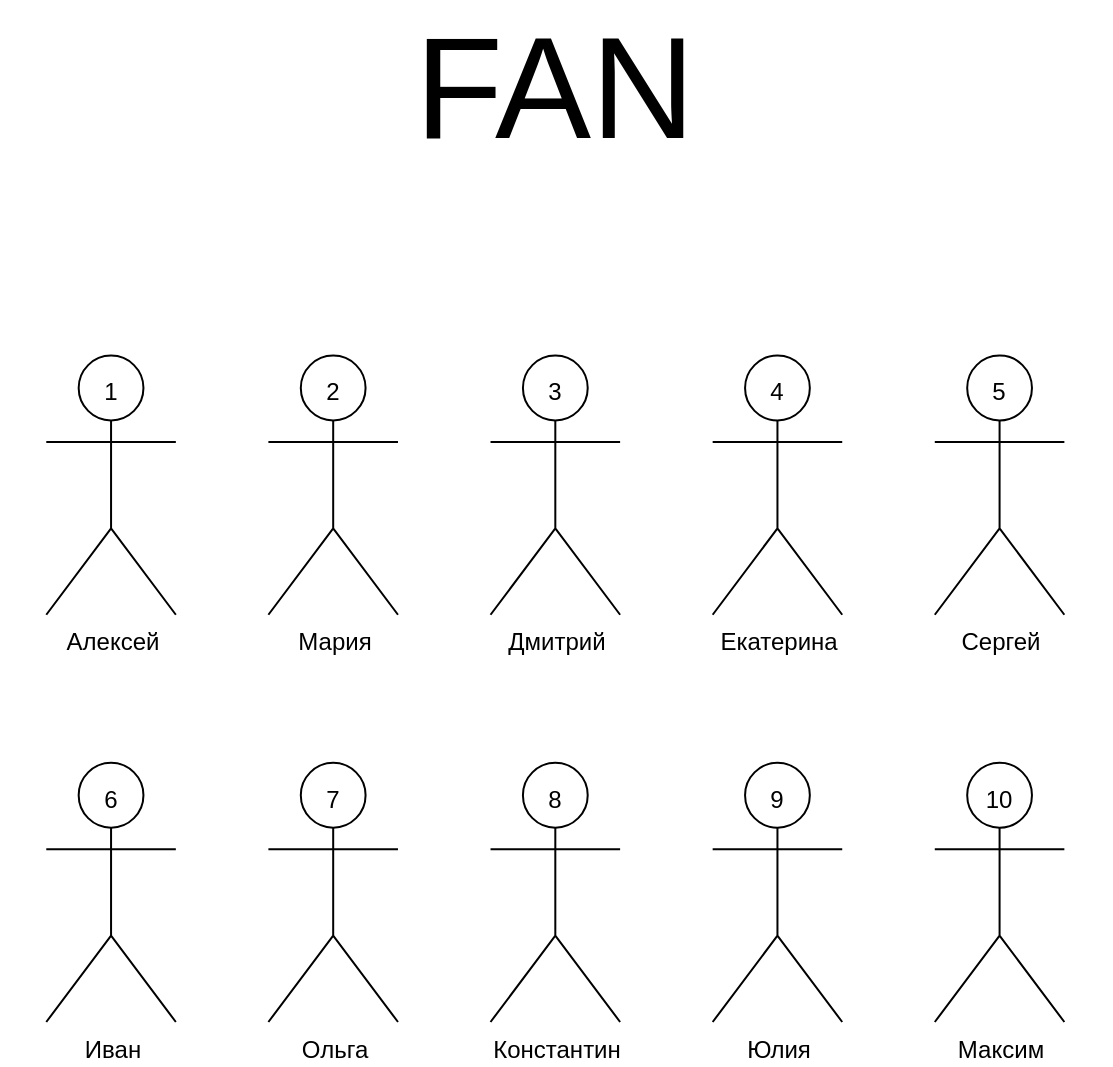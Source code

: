 <mxfile version="27.0.3" pages="7">
  <diagram name="Fan" id="YDDO5uCfyVdy_s-r5hqp">
    <mxGraphModel dx="681" dy="802" grid="0" gridSize="10" guides="1" tooltips="1" connect="1" arrows="1" fold="1" page="0" pageScale="1" pageWidth="827" pageHeight="1169" math="0" shadow="0">
      <root>
        <mxCell id="0" />
        <mxCell id="1" parent="0" />
        <mxCell id="JM-H49FMi5Isf11ecGoP-1" value="&lt;font style=&quot;font-size: 72px;&quot;&gt;FAN&lt;/font&gt;" style="text;html=1;align=center;verticalAlign=middle;whiteSpace=wrap;rounded=0;container=0;" vertex="1" parent="1">
          <mxGeometry x="372.127" y="90" width="111.064" height="55.532" as="geometry" />
        </mxCell>
        <mxCell id="JM-H49FMi5Isf11ecGoP-2" value="" style="group" vertex="1" connectable="0" parent="1">
          <mxGeometry x="150" y="242.553" width="111.064" height="138.83" as="geometry" />
        </mxCell>
        <mxCell id="JM-H49FMi5Isf11ecGoP-3" value="Алексей" style="shape=umlActor;verticalLabelPosition=bottom;verticalAlign=top;html=1;outlineConnect=0;container=0;" vertex="1" parent="JM-H49FMi5Isf11ecGoP-2">
          <mxGeometry x="23.138" y="9.255" width="64.787" height="129.574" as="geometry" />
        </mxCell>
        <mxCell id="JM-H49FMi5Isf11ecGoP-4" value="1" style="text;html=1;align=center;verticalAlign=middle;whiteSpace=wrap;rounded=0;container=0;" vertex="1" parent="JM-H49FMi5Isf11ecGoP-2">
          <mxGeometry width="111.064" height="55.532" as="geometry" />
        </mxCell>
        <mxCell id="JM-H49FMi5Isf11ecGoP-5" value="" style="group" vertex="1" connectable="0" parent="1">
          <mxGeometry x="261.064" y="242.553" width="111.064" height="138.83" as="geometry" />
        </mxCell>
        <mxCell id="JM-H49FMi5Isf11ecGoP-6" value="Мария" style="shape=umlActor;verticalLabelPosition=bottom;verticalAlign=top;html=1;outlineConnect=0;container=0;" vertex="1" parent="JM-H49FMi5Isf11ecGoP-5">
          <mxGeometry x="23.138" y="9.255" width="64.787" height="129.574" as="geometry" />
        </mxCell>
        <mxCell id="JM-H49FMi5Isf11ecGoP-7" value="2" style="text;html=1;align=center;verticalAlign=middle;whiteSpace=wrap;rounded=0;container=0;" vertex="1" parent="JM-H49FMi5Isf11ecGoP-5">
          <mxGeometry width="111.064" height="55.532" as="geometry" />
        </mxCell>
        <mxCell id="JM-H49FMi5Isf11ecGoP-8" value="" style="group" vertex="1" connectable="0" parent="1">
          <mxGeometry x="372.128" y="242.553" width="111.064" height="138.83" as="geometry" />
        </mxCell>
        <mxCell id="JM-H49FMi5Isf11ecGoP-9" value="Дмитрий" style="shape=umlActor;verticalLabelPosition=bottom;verticalAlign=top;html=1;outlineConnect=0;container=0;" vertex="1" parent="JM-H49FMi5Isf11ecGoP-8">
          <mxGeometry x="23.138" y="9.255" width="64.787" height="129.574" as="geometry" />
        </mxCell>
        <mxCell id="JM-H49FMi5Isf11ecGoP-10" value="3" style="text;html=1;align=center;verticalAlign=middle;whiteSpace=wrap;rounded=0;container=0;" vertex="1" parent="JM-H49FMi5Isf11ecGoP-8">
          <mxGeometry width="111.064" height="55.532" as="geometry" />
        </mxCell>
        <mxCell id="JM-H49FMi5Isf11ecGoP-11" value="" style="group" vertex="1" connectable="0" parent="1">
          <mxGeometry x="483.192" y="242.553" width="111.064" height="138.83" as="geometry" />
        </mxCell>
        <mxCell id="JM-H49FMi5Isf11ecGoP-12" value="Екатерина" style="shape=umlActor;verticalLabelPosition=bottom;verticalAlign=top;html=1;outlineConnect=0;container=0;" vertex="1" parent="JM-H49FMi5Isf11ecGoP-11">
          <mxGeometry x="23.138" y="9.255" width="64.787" height="129.574" as="geometry" />
        </mxCell>
        <mxCell id="JM-H49FMi5Isf11ecGoP-13" value="4" style="text;html=1;align=center;verticalAlign=middle;whiteSpace=wrap;rounded=0;container=0;" vertex="1" parent="JM-H49FMi5Isf11ecGoP-11">
          <mxGeometry width="111.064" height="55.532" as="geometry" />
        </mxCell>
        <mxCell id="JM-H49FMi5Isf11ecGoP-14" value="" style="group" vertex="1" connectable="0" parent="1">
          <mxGeometry x="594.256" y="242.553" width="111.064" height="138.83" as="geometry" />
        </mxCell>
        <mxCell id="JM-H49FMi5Isf11ecGoP-15" value="Сергей" style="shape=umlActor;verticalLabelPosition=bottom;verticalAlign=top;html=1;outlineConnect=0;container=0;" vertex="1" parent="JM-H49FMi5Isf11ecGoP-14">
          <mxGeometry x="23.138" y="9.255" width="64.787" height="129.574" as="geometry" />
        </mxCell>
        <mxCell id="JM-H49FMi5Isf11ecGoP-16" value="5" style="text;html=1;align=center;verticalAlign=middle;whiteSpace=wrap;rounded=0;container=0;" vertex="1" parent="JM-H49FMi5Isf11ecGoP-14">
          <mxGeometry width="111.064" height="55.532" as="geometry" />
        </mxCell>
        <mxCell id="JM-H49FMi5Isf11ecGoP-17" value="" style="group" vertex="1" connectable="0" parent="1">
          <mxGeometry x="150" y="446.17" width="111.064" height="138.83" as="geometry" />
        </mxCell>
        <mxCell id="JM-H49FMi5Isf11ecGoP-18" value="Иван" style="shape=umlActor;verticalLabelPosition=bottom;verticalAlign=top;html=1;outlineConnect=0;container=0;" vertex="1" parent="JM-H49FMi5Isf11ecGoP-17">
          <mxGeometry x="23.138" y="9.255" width="64.787" height="129.574" as="geometry" />
        </mxCell>
        <mxCell id="JM-H49FMi5Isf11ecGoP-19" value="6" style="text;html=1;align=center;verticalAlign=middle;whiteSpace=wrap;rounded=0;container=0;" vertex="1" parent="JM-H49FMi5Isf11ecGoP-17">
          <mxGeometry width="111.064" height="55.532" as="geometry" />
        </mxCell>
        <mxCell id="JM-H49FMi5Isf11ecGoP-20" value="" style="group" vertex="1" connectable="0" parent="1">
          <mxGeometry x="261.064" y="446.17" width="111.064" height="138.83" as="geometry" />
        </mxCell>
        <mxCell id="JM-H49FMi5Isf11ecGoP-21" value="Ольга" style="shape=umlActor;verticalLabelPosition=bottom;verticalAlign=top;html=1;outlineConnect=0;container=0;" vertex="1" parent="JM-H49FMi5Isf11ecGoP-20">
          <mxGeometry x="23.138" y="9.255" width="64.787" height="129.574" as="geometry" />
        </mxCell>
        <mxCell id="JM-H49FMi5Isf11ecGoP-22" value="7" style="text;html=1;align=center;verticalAlign=middle;whiteSpace=wrap;rounded=0;container=0;" vertex="1" parent="JM-H49FMi5Isf11ecGoP-20">
          <mxGeometry width="111.064" height="55.532" as="geometry" />
        </mxCell>
        <mxCell id="JM-H49FMi5Isf11ecGoP-23" value="" style="group" vertex="1" connectable="0" parent="1">
          <mxGeometry x="372.128" y="446.17" width="111.064" height="138.83" as="geometry" />
        </mxCell>
        <mxCell id="JM-H49FMi5Isf11ecGoP-24" value="Константин" style="shape=umlActor;verticalLabelPosition=bottom;verticalAlign=top;html=1;outlineConnect=0;container=0;" vertex="1" parent="JM-H49FMi5Isf11ecGoP-23">
          <mxGeometry x="23.138" y="9.255" width="64.787" height="129.574" as="geometry" />
        </mxCell>
        <mxCell id="JM-H49FMi5Isf11ecGoP-25" value="8" style="text;html=1;align=center;verticalAlign=middle;whiteSpace=wrap;rounded=0;container=0;" vertex="1" parent="JM-H49FMi5Isf11ecGoP-23">
          <mxGeometry width="111.064" height="55.532" as="geometry" />
        </mxCell>
        <mxCell id="JM-H49FMi5Isf11ecGoP-26" value="" style="group" vertex="1" connectable="0" parent="1">
          <mxGeometry x="483.192" y="446.17" width="111.064" height="138.83" as="geometry" />
        </mxCell>
        <mxCell id="JM-H49FMi5Isf11ecGoP-27" value="Юлия" style="shape=umlActor;verticalLabelPosition=bottom;verticalAlign=top;html=1;outlineConnect=0;container=0;" vertex="1" parent="JM-H49FMi5Isf11ecGoP-26">
          <mxGeometry x="23.138" y="9.255" width="64.787" height="129.574" as="geometry" />
        </mxCell>
        <mxCell id="JM-H49FMi5Isf11ecGoP-28" value="9" style="text;html=1;align=center;verticalAlign=middle;whiteSpace=wrap;rounded=0;container=0;" vertex="1" parent="JM-H49FMi5Isf11ecGoP-26">
          <mxGeometry width="111.064" height="55.532" as="geometry" />
        </mxCell>
        <mxCell id="JM-H49FMi5Isf11ecGoP-29" value="" style="group" vertex="1" connectable="0" parent="1">
          <mxGeometry x="594.256" y="446.17" width="111.064" height="138.83" as="geometry" />
        </mxCell>
        <mxCell id="JM-H49FMi5Isf11ecGoP-30" value="Максим" style="shape=umlActor;verticalLabelPosition=bottom;verticalAlign=top;html=1;outlineConnect=0;container=0;" vertex="1" parent="JM-H49FMi5Isf11ecGoP-29">
          <mxGeometry x="23.138" y="9.255" width="64.787" height="129.574" as="geometry" />
        </mxCell>
        <mxCell id="JM-H49FMi5Isf11ecGoP-31" value="10" style="text;html=1;align=center;verticalAlign=middle;whiteSpace=wrap;rounded=0;container=0;" vertex="1" parent="JM-H49FMi5Isf11ecGoP-29">
          <mxGeometry width="111.064" height="55.532" as="geometry" />
        </mxCell>
      </root>
    </mxGraphModel>
  </diagram>
  <diagram name="Country" id="N8zo-ecqZxB7jm_UfxJE">
    <mxGraphModel dx="1176" dy="850" grid="1" gridSize="10" guides="1" tooltips="1" connect="1" arrows="1" fold="1" page="1" pageScale="1" pageWidth="827" pageHeight="1169" math="0" shadow="0">
      <root>
        <mxCell id="0" />
        <mxCell id="1" parent="0" />
        <mxCell id="gbmu8a2-WY4lUa7iHHF9-3" value="" style="group" vertex="1" connectable="0" parent="1">
          <mxGeometry x="30" y="120" width="80" height="80" as="geometry" />
        </mxCell>
        <mxCell id="gbmu8a2-WY4lUa7iHHF9-1" value="" style="ellipse;whiteSpace=wrap;html=1;aspect=fixed;" vertex="1" parent="gbmu8a2-WY4lUa7iHHF9-3">
          <mxGeometry width="80" height="80" as="geometry" />
        </mxCell>
        <mxCell id="gbmu8a2-WY4lUa7iHHF9-2" value="Европа" style="ellipse;whiteSpace=wrap;html=1;aspect=fixed;" vertex="1" parent="gbmu8a2-WY4lUa7iHHF9-3">
          <mxGeometry x="15" y="30" width="50" height="50" as="geometry" />
        </mxCell>
        <mxCell id="gbmu8a2-WY4lUa7iHHF9-4" value="&lt;font style=&quot;font-size: 10px;&quot;&gt;Германия&lt;/font&gt;" style="text;html=1;align=center;verticalAlign=middle;whiteSpace=wrap;rounded=0;" vertex="1" parent="gbmu8a2-WY4lUa7iHHF9-3">
          <mxGeometry x="10" y="10" width="60" height="30" as="geometry" />
        </mxCell>
        <mxCell id="gbmu8a2-WY4lUa7iHHF9-5" value="1" style="ellipse;whiteSpace=wrap;html=1;aspect=fixed;" vertex="1" parent="gbmu8a2-WY4lUa7iHHF9-3">
          <mxGeometry x="30" width="20" height="20" as="geometry" />
        </mxCell>
        <mxCell id="gbmu8a2-WY4lUa7iHHF9-11" value="" style="group" vertex="1" connectable="0" parent="1">
          <mxGeometry x="120" y="120" width="80" height="80" as="geometry" />
        </mxCell>
        <mxCell id="gbmu8a2-WY4lUa7iHHF9-12" value="" style="ellipse;whiteSpace=wrap;html=1;aspect=fixed;" vertex="1" parent="gbmu8a2-WY4lUa7iHHF9-11">
          <mxGeometry width="80" height="80" as="geometry" />
        </mxCell>
        <mxCell id="gbmu8a2-WY4lUa7iHHF9-13" value="Европа" style="ellipse;whiteSpace=wrap;html=1;aspect=fixed;" vertex="1" parent="gbmu8a2-WY4lUa7iHHF9-11">
          <mxGeometry x="15" y="30" width="50" height="50" as="geometry" />
        </mxCell>
        <mxCell id="gbmu8a2-WY4lUa7iHHF9-14" value="&lt;font data-cur=&quot;cursor&quot; style=&quot;font-size: 10px;&quot;&gt;Испания&lt;/font&gt;" style="text;html=1;align=center;verticalAlign=middle;whiteSpace=wrap;rounded=0;" vertex="1" parent="gbmu8a2-WY4lUa7iHHF9-11">
          <mxGeometry x="10" y="10" width="60" height="30" as="geometry" />
        </mxCell>
        <mxCell id="gbmu8a2-WY4lUa7iHHF9-15" value="2" style="ellipse;whiteSpace=wrap;html=1;aspect=fixed;" vertex="1" parent="gbmu8a2-WY4lUa7iHHF9-11">
          <mxGeometry x="30" width="20" height="20" as="geometry" />
        </mxCell>
        <mxCell id="gbmu8a2-WY4lUa7iHHF9-16" value="" style="group" vertex="1" connectable="0" parent="1">
          <mxGeometry x="210" y="120" width="80" height="80" as="geometry" />
        </mxCell>
        <mxCell id="gbmu8a2-WY4lUa7iHHF9-17" value="" style="ellipse;whiteSpace=wrap;html=1;aspect=fixed;" vertex="1" parent="gbmu8a2-WY4lUa7iHHF9-16">
          <mxGeometry width="80" height="80" as="geometry" />
        </mxCell>
        <mxCell id="gbmu8a2-WY4lUa7iHHF9-18" value="Европа" style="ellipse;whiteSpace=wrap;html=1;aspect=fixed;" vertex="1" parent="gbmu8a2-WY4lUa7iHHF9-16">
          <mxGeometry x="15" y="30" width="50" height="50" as="geometry" />
        </mxCell>
        <mxCell id="gbmu8a2-WY4lUa7iHHF9-19" value="&lt;font data-cur=&quot;cursor&quot; style=&quot;font-size: 10px;&quot;&gt;Италия&lt;/font&gt;" style="text;html=1;align=center;verticalAlign=middle;whiteSpace=wrap;rounded=0;" vertex="1" parent="gbmu8a2-WY4lUa7iHHF9-16">
          <mxGeometry x="10" y="10" width="60" height="30" as="geometry" />
        </mxCell>
        <mxCell id="gbmu8a2-WY4lUa7iHHF9-20" value="3" style="ellipse;whiteSpace=wrap;html=1;aspect=fixed;" vertex="1" parent="gbmu8a2-WY4lUa7iHHF9-16">
          <mxGeometry x="30" width="20" height="20" as="geometry" />
        </mxCell>
        <mxCell id="gbmu8a2-WY4lUa7iHHF9-26" value="" style="group" vertex="1" connectable="0" parent="1">
          <mxGeometry x="300" y="120" width="80" height="80" as="geometry" />
        </mxCell>
        <mxCell id="gbmu8a2-WY4lUa7iHHF9-27" value="" style="ellipse;whiteSpace=wrap;html=1;aspect=fixed;" vertex="1" parent="gbmu8a2-WY4lUa7iHHF9-26">
          <mxGeometry width="80" height="80" as="geometry" />
        </mxCell>
        <mxCell id="gbmu8a2-WY4lUa7iHHF9-28" value="Европа" style="ellipse;whiteSpace=wrap;html=1;aspect=fixed;" vertex="1" parent="gbmu8a2-WY4lUa7iHHF9-26">
          <mxGeometry x="15" y="30" width="50" height="50" as="geometry" />
        </mxCell>
        <mxCell id="gbmu8a2-WY4lUa7iHHF9-29" value="&lt;font data-cur=&quot;cursor&quot; style=&quot;font-size: 10px;&quot;&gt;Англия&lt;/font&gt;" style="text;html=1;align=center;verticalAlign=middle;whiteSpace=wrap;rounded=0;" vertex="1" parent="gbmu8a2-WY4lUa7iHHF9-26">
          <mxGeometry x="10" y="10" width="60" height="30" as="geometry" />
        </mxCell>
        <mxCell id="gbmu8a2-WY4lUa7iHHF9-30" value="4" style="ellipse;whiteSpace=wrap;html=1;aspect=fixed;" vertex="1" parent="gbmu8a2-WY4lUa7iHHF9-26">
          <mxGeometry x="30" width="20" height="20" as="geometry" />
        </mxCell>
        <mxCell id="gbmu8a2-WY4lUa7iHHF9-32" value="" style="group" vertex="1" connectable="0" parent="1">
          <mxGeometry x="390" y="120" width="80" height="80" as="geometry" />
        </mxCell>
        <mxCell id="gbmu8a2-WY4lUa7iHHF9-33" value="" style="ellipse;whiteSpace=wrap;html=1;aspect=fixed;" vertex="1" parent="gbmu8a2-WY4lUa7iHHF9-32">
          <mxGeometry width="80" height="80" as="geometry" />
        </mxCell>
        <mxCell id="gbmu8a2-WY4lUa7iHHF9-34" value="Европа" style="ellipse;whiteSpace=wrap;html=1;aspect=fixed;" vertex="1" parent="gbmu8a2-WY4lUa7iHHF9-32">
          <mxGeometry x="15" y="30" width="50" height="50" as="geometry" />
        </mxCell>
        <mxCell id="gbmu8a2-WY4lUa7iHHF9-35" value="&lt;font data-cur=&quot;cursor&quot; style=&quot;font-size: 10px;&quot;&gt;Франция&lt;/font&gt;" style="text;html=1;align=center;verticalAlign=middle;whiteSpace=wrap;rounded=0;" vertex="1" parent="gbmu8a2-WY4lUa7iHHF9-32">
          <mxGeometry x="10" y="10" width="60" height="30" as="geometry" />
        </mxCell>
        <mxCell id="gbmu8a2-WY4lUa7iHHF9-36" value="5" style="ellipse;whiteSpace=wrap;html=1;aspect=fixed;" vertex="1" parent="gbmu8a2-WY4lUa7iHHF9-32">
          <mxGeometry x="30" width="20" height="20" as="geometry" />
        </mxCell>
        <mxCell id="gbmu8a2-WY4lUa7iHHF9-37" value="" style="group" vertex="1" connectable="0" parent="1">
          <mxGeometry x="30" y="210" width="80" height="80" as="geometry" />
        </mxCell>
        <mxCell id="gbmu8a2-WY4lUa7iHHF9-38" value="" style="ellipse;whiteSpace=wrap;html=1;aspect=fixed;" vertex="1" parent="gbmu8a2-WY4lUa7iHHF9-37">
          <mxGeometry width="80" height="80" as="geometry" />
        </mxCell>
        <mxCell id="gbmu8a2-WY4lUa7iHHF9-39" value="Европа" style="ellipse;whiteSpace=wrap;html=1;aspect=fixed;" vertex="1" parent="gbmu8a2-WY4lUa7iHHF9-37">
          <mxGeometry x="15" y="30" width="50" height="50" as="geometry" />
        </mxCell>
        <mxCell id="gbmu8a2-WY4lUa7iHHF9-40" value="&lt;font data-cur=&quot;cursor&quot; style=&quot;font-size: 10px;&quot;&gt;Португалия&lt;/font&gt;" style="text;html=1;align=center;verticalAlign=middle;whiteSpace=wrap;rounded=0;" vertex="1" parent="gbmu8a2-WY4lUa7iHHF9-37">
          <mxGeometry x="10" y="10" width="60" height="30" as="geometry" />
        </mxCell>
        <mxCell id="gbmu8a2-WY4lUa7iHHF9-41" value="6" style="ellipse;whiteSpace=wrap;html=1;aspect=fixed;" vertex="1" parent="gbmu8a2-WY4lUa7iHHF9-37">
          <mxGeometry x="30" width="20" height="20" as="geometry" />
        </mxCell>
        <mxCell id="gbmu8a2-WY4lUa7iHHF9-42" value="" style="group" vertex="1" connectable="0" parent="1">
          <mxGeometry x="120" y="210" width="80" height="80" as="geometry" />
        </mxCell>
        <mxCell id="gbmu8a2-WY4lUa7iHHF9-43" value="" style="ellipse;whiteSpace=wrap;html=1;aspect=fixed;" vertex="1" parent="gbmu8a2-WY4lUa7iHHF9-42">
          <mxGeometry width="80" height="80" as="geometry" />
        </mxCell>
        <mxCell id="gbmu8a2-WY4lUa7iHHF9-44" value="Европа" style="ellipse;whiteSpace=wrap;html=1;aspect=fixed;" vertex="1" parent="gbmu8a2-WY4lUa7iHHF9-42">
          <mxGeometry x="15" y="30" width="50" height="50" as="geometry" />
        </mxCell>
        <mxCell id="gbmu8a2-WY4lUa7iHHF9-45" value="&lt;font data-cur=&quot;cursor&quot; style=&quot;font-size: 10px;&quot;&gt;Нидерланды&lt;/font&gt;" style="text;html=1;align=center;verticalAlign=middle;whiteSpace=wrap;rounded=0;" vertex="1" parent="gbmu8a2-WY4lUa7iHHF9-42">
          <mxGeometry x="10" y="10" width="60" height="30" as="geometry" />
        </mxCell>
        <mxCell id="gbmu8a2-WY4lUa7iHHF9-46" value="7" style="ellipse;whiteSpace=wrap;html=1;aspect=fixed;" vertex="1" parent="gbmu8a2-WY4lUa7iHHF9-42">
          <mxGeometry x="30" width="20" height="20" as="geometry" />
        </mxCell>
        <mxCell id="gbmu8a2-WY4lUa7iHHF9-47" value="" style="group" vertex="1" connectable="0" parent="1">
          <mxGeometry x="210" y="210" width="80" height="80" as="geometry" />
        </mxCell>
        <mxCell id="gbmu8a2-WY4lUa7iHHF9-48" value="" style="ellipse;whiteSpace=wrap;html=1;aspect=fixed;" vertex="1" parent="gbmu8a2-WY4lUa7iHHF9-47">
          <mxGeometry width="80" height="80" as="geometry" />
        </mxCell>
        <mxCell id="gbmu8a2-WY4lUa7iHHF9-49" value="Европа" style="ellipse;whiteSpace=wrap;html=1;aspect=fixed;" vertex="1" parent="gbmu8a2-WY4lUa7iHHF9-47">
          <mxGeometry x="15" y="30" width="50" height="50" as="geometry" />
        </mxCell>
        <mxCell id="gbmu8a2-WY4lUa7iHHF9-50" value="&lt;font data-cur=&quot;cursor&quot; style=&quot;font-size: 10px;&quot;&gt;Бельгия&lt;/font&gt;" style="text;html=1;align=center;verticalAlign=middle;whiteSpace=wrap;rounded=0;" vertex="1" parent="gbmu8a2-WY4lUa7iHHF9-47">
          <mxGeometry x="10" y="10" width="60" height="30" as="geometry" />
        </mxCell>
        <mxCell id="gbmu8a2-WY4lUa7iHHF9-51" value="8" style="ellipse;whiteSpace=wrap;html=1;aspect=fixed;" vertex="1" parent="gbmu8a2-WY4lUa7iHHF9-47">
          <mxGeometry x="30" width="20" height="20" as="geometry" />
        </mxCell>
        <mxCell id="gbmu8a2-WY4lUa7iHHF9-52" value="" style="group" vertex="1" connectable="0" parent="1">
          <mxGeometry x="300" y="210" width="80" height="80" as="geometry" />
        </mxCell>
        <mxCell id="gbmu8a2-WY4lUa7iHHF9-53" value="" style="ellipse;whiteSpace=wrap;html=1;aspect=fixed;" vertex="1" parent="gbmu8a2-WY4lUa7iHHF9-52">
          <mxGeometry width="80" height="80" as="geometry" />
        </mxCell>
        <mxCell id="gbmu8a2-WY4lUa7iHHF9-54" value="Европа" style="ellipse;whiteSpace=wrap;html=1;aspect=fixed;" vertex="1" parent="gbmu8a2-WY4lUa7iHHF9-52">
          <mxGeometry x="15" y="30" width="50" height="50" as="geometry" />
        </mxCell>
        <mxCell id="gbmu8a2-WY4lUa7iHHF9-55" value="&lt;font data-cur=&quot;cursor&quot; style=&quot;font-size: 10px;&quot;&gt;Австрия&lt;/font&gt;" style="text;html=1;align=center;verticalAlign=middle;whiteSpace=wrap;rounded=0;" vertex="1" parent="gbmu8a2-WY4lUa7iHHF9-52">
          <mxGeometry x="10" y="10" width="60" height="30" as="geometry" />
        </mxCell>
        <mxCell id="gbmu8a2-WY4lUa7iHHF9-56" value="9" style="ellipse;whiteSpace=wrap;html=1;aspect=fixed;" vertex="1" parent="gbmu8a2-WY4lUa7iHHF9-52">
          <mxGeometry x="30" width="20" height="20" as="geometry" />
        </mxCell>
        <mxCell id="gbmu8a2-WY4lUa7iHHF9-57" value="" style="group" vertex="1" connectable="0" parent="1">
          <mxGeometry x="390" y="210" width="80" height="80" as="geometry" />
        </mxCell>
        <mxCell id="gbmu8a2-WY4lUa7iHHF9-58" value="" style="ellipse;whiteSpace=wrap;html=1;aspect=fixed;" vertex="1" parent="gbmu8a2-WY4lUa7iHHF9-57">
          <mxGeometry width="80" height="80" as="geometry" />
        </mxCell>
        <mxCell id="gbmu8a2-WY4lUa7iHHF9-59" value="Европа" style="ellipse;whiteSpace=wrap;html=1;aspect=fixed;" vertex="1" parent="gbmu8a2-WY4lUa7iHHF9-57">
          <mxGeometry x="15" y="30" width="50" height="50" as="geometry" />
        </mxCell>
        <mxCell id="gbmu8a2-WY4lUa7iHHF9-60" value="&lt;span data-cur=&quot;cursor&quot; style=&quot;font-size: 10px;&quot;&gt;Швейцария&lt;/span&gt;" style="text;html=1;align=center;verticalAlign=middle;whiteSpace=wrap;rounded=0;" vertex="1" parent="gbmu8a2-WY4lUa7iHHF9-57">
          <mxGeometry x="10" y="10" width="60" height="30" as="geometry" />
        </mxCell>
        <mxCell id="gbmu8a2-WY4lUa7iHHF9-61" value="10" style="ellipse;whiteSpace=wrap;html=1;aspect=fixed;" vertex="1" parent="gbmu8a2-WY4lUa7iHHF9-57">
          <mxGeometry x="30" width="20" height="20" as="geometry" />
        </mxCell>
        <mxCell id="r-B-myOZJEBxwlZYvZUr-1" value="&lt;font style=&quot;font-size: 72px;&quot;&gt;COUNTRY&lt;/font&gt;" style="text;html=1;align=center;verticalAlign=middle;whiteSpace=wrap;rounded=0;" vertex="1" parent="1">
          <mxGeometry x="220" y="410" width="60" height="30" as="geometry" />
        </mxCell>
      </root>
    </mxGraphModel>
  </diagram>
  <diagram name="Club" id="5CzifFqDNjKIQiIrzRCf">
    <mxGraphModel dx="681" dy="802" grid="1" gridSize="10" guides="1" tooltips="1" connect="1" arrows="1" fold="1" page="1" pageScale="1" pageWidth="827" pageHeight="1169" math="0" shadow="0">
      <root>
        <mxCell id="0" />
        <mxCell id="1" parent="0" />
        <mxCell id="u9aY8ozltJ8EBuPFfm2K-23" value="" style="group" parent="1" vertex="1" connectable="0">
          <mxGeometry x="150" y="230" width="100" height="100" as="geometry" />
        </mxCell>
        <mxCell id="u9aY8ozltJ8EBuPFfm2K-15" value="" style="rounded=0;whiteSpace=wrap;html=1;" parent="u9aY8ozltJ8EBuPFfm2K-23" vertex="1">
          <mxGeometry width="100" height="100" as="geometry" />
        </mxCell>
        <mxCell id="u9aY8ozltJ8EBuPFfm2K-16" value="2" style="rounded=0;whiteSpace=wrap;html=1;" parent="u9aY8ozltJ8EBuPFfm2K-23" vertex="1">
          <mxGeometry x="40" y="80" width="20" height="20" as="geometry" />
        </mxCell>
        <mxCell id="u9aY8ozltJ8EBuPFfm2K-17" value="2" style="rounded=0;whiteSpace=wrap;html=1;" parent="u9aY8ozltJ8EBuPFfm2K-23" vertex="1">
          <mxGeometry x="40" width="20" height="20" as="geometry" />
        </mxCell>
        <mxCell id="u9aY8ozltJ8EBuPFfm2K-18" value="Барселона" style="text;html=1;align=center;verticalAlign=middle;whiteSpace=wrap;rounded=0;" parent="u9aY8ozltJ8EBuPFfm2K-23" vertex="1">
          <mxGeometry x="20" y="35" width="60" height="30" as="geometry" />
        </mxCell>
        <mxCell id="u9aY8ozltJ8EBuPFfm2K-24" value="" style="group" parent="1" vertex="1" connectable="0">
          <mxGeometry x="40" y="230" width="100" height="100" as="geometry" />
        </mxCell>
        <mxCell id="u9aY8ozltJ8EBuPFfm2K-8" value="" style="rounded=0;whiteSpace=wrap;html=1;" parent="u9aY8ozltJ8EBuPFfm2K-24" vertex="1">
          <mxGeometry width="100" height="100" as="geometry" />
        </mxCell>
        <mxCell id="u9aY8ozltJ8EBuPFfm2K-11" value="1" style="rounded=0;whiteSpace=wrap;html=1;" parent="u9aY8ozltJ8EBuPFfm2K-24" vertex="1">
          <mxGeometry x="40" y="80" width="20" height="20" as="geometry" />
        </mxCell>
        <mxCell id="u9aY8ozltJ8EBuPFfm2K-12" value="1" style="rounded=0;whiteSpace=wrap;html=1;" parent="u9aY8ozltJ8EBuPFfm2K-24" vertex="1">
          <mxGeometry x="40" width="20" height="20" as="geometry" />
        </mxCell>
        <mxCell id="u9aY8ozltJ8EBuPFfm2K-14" value="Бавария" style="text;html=1;align=center;verticalAlign=middle;whiteSpace=wrap;rounded=0;" parent="u9aY8ozltJ8EBuPFfm2K-24" vertex="1">
          <mxGeometry x="20" y="35" width="60" height="30" as="geometry" />
        </mxCell>
        <mxCell id="u9aY8ozltJ8EBuPFfm2K-25" value="" style="group" parent="1" vertex="1" connectable="0">
          <mxGeometry x="260" y="230" width="100" height="100" as="geometry" />
        </mxCell>
        <mxCell id="u9aY8ozltJ8EBuPFfm2K-26" value="" style="rounded=0;whiteSpace=wrap;html=1;" parent="u9aY8ozltJ8EBuPFfm2K-25" vertex="1">
          <mxGeometry width="100" height="100" as="geometry" />
        </mxCell>
        <mxCell id="u9aY8ozltJ8EBuPFfm2K-27" value="3" style="rounded=0;whiteSpace=wrap;html=1;" parent="u9aY8ozltJ8EBuPFfm2K-25" vertex="1">
          <mxGeometry x="40" y="80" width="20" height="20" as="geometry" />
        </mxCell>
        <mxCell id="u9aY8ozltJ8EBuPFfm2K-28" value="3" style="rounded=0;whiteSpace=wrap;html=1;" parent="u9aY8ozltJ8EBuPFfm2K-25" vertex="1">
          <mxGeometry x="40" width="20" height="20" as="geometry" />
        </mxCell>
        <mxCell id="u9aY8ozltJ8EBuPFfm2K-29" value="Ювентус" style="text;html=1;align=center;verticalAlign=middle;whiteSpace=wrap;rounded=0;" parent="u9aY8ozltJ8EBuPFfm2K-25" vertex="1">
          <mxGeometry x="20" y="35" width="60" height="30" as="geometry" />
        </mxCell>
        <mxCell id="u9aY8ozltJ8EBuPFfm2K-30" value="" style="group" parent="1" vertex="1" connectable="0">
          <mxGeometry x="370" y="230" width="100" height="100" as="geometry" />
        </mxCell>
        <mxCell id="u9aY8ozltJ8EBuPFfm2K-31" value="" style="rounded=0;whiteSpace=wrap;html=1;" parent="u9aY8ozltJ8EBuPFfm2K-30" vertex="1">
          <mxGeometry width="100" height="100" as="geometry" />
        </mxCell>
        <mxCell id="u9aY8ozltJ8EBuPFfm2K-32" value="4" style="rounded=0;whiteSpace=wrap;html=1;" parent="u9aY8ozltJ8EBuPFfm2K-30" vertex="1">
          <mxGeometry x="40" y="80" width="20" height="20" as="geometry" />
        </mxCell>
        <mxCell id="u9aY8ozltJ8EBuPFfm2K-33" value="4" style="rounded=0;whiteSpace=wrap;html=1;" parent="u9aY8ozltJ8EBuPFfm2K-30" vertex="1">
          <mxGeometry x="40" width="20" height="20" as="geometry" />
        </mxCell>
        <mxCell id="u9aY8ozltJ8EBuPFfm2K-34" value="Манчестер&lt;div data-cur=&quot;cursor&quot;&gt;Юнайтед&lt;/div&gt;" style="text;html=1;align=center;verticalAlign=middle;whiteSpace=wrap;rounded=0;" parent="u9aY8ozltJ8EBuPFfm2K-30" vertex="1">
          <mxGeometry x="20" y="35" width="60" height="30" as="geometry" />
        </mxCell>
        <mxCell id="u9aY8ozltJ8EBuPFfm2K-35" value="" style="group" parent="1" vertex="1" connectable="0">
          <mxGeometry x="480" y="230" width="100" height="100" as="geometry" />
        </mxCell>
        <mxCell id="u9aY8ozltJ8EBuPFfm2K-36" value="" style="rounded=0;whiteSpace=wrap;html=1;" parent="u9aY8ozltJ8EBuPFfm2K-35" vertex="1">
          <mxGeometry width="100" height="100" as="geometry" />
        </mxCell>
        <mxCell id="u9aY8ozltJ8EBuPFfm2K-37" value="5" style="rounded=0;whiteSpace=wrap;html=1;" parent="u9aY8ozltJ8EBuPFfm2K-35" vertex="1">
          <mxGeometry x="40" y="80" width="20" height="20" as="geometry" />
        </mxCell>
        <mxCell id="u9aY8ozltJ8EBuPFfm2K-38" value="5" style="rounded=0;whiteSpace=wrap;html=1;" parent="u9aY8ozltJ8EBuPFfm2K-35" vertex="1">
          <mxGeometry x="40" width="20" height="20" as="geometry" />
        </mxCell>
        <mxCell id="u9aY8ozltJ8EBuPFfm2K-39" value="Пари&lt;div data-cur=&quot;cursor&quot;&gt;Сен-Жермен&lt;/div&gt;" style="text;html=1;align=center;verticalAlign=middle;whiteSpace=wrap;rounded=0;" parent="u9aY8ozltJ8EBuPFfm2K-35" vertex="1">
          <mxGeometry x="10" y="35" width="80" height="30" as="geometry" />
        </mxCell>
        <mxCell id="u9aY8ozltJ8EBuPFfm2K-93" value="&lt;font style=&quot;font-size: 72px;&quot;&gt;CLUB&lt;/font&gt;" style="text;html=1;align=center;verticalAlign=middle;whiteSpace=wrap;rounded=0;" parent="1" vertex="1">
          <mxGeometry x="220" y="100" width="60" height="30" as="geometry" />
        </mxCell>
        <mxCell id="VHwV5VS11oKMJuKwkRVE-1" value="" style="group" parent="1" vertex="1" connectable="0">
          <mxGeometry x="150" y="350" width="100" height="100" as="geometry" />
        </mxCell>
        <mxCell id="VHwV5VS11oKMJuKwkRVE-2" value="" style="rounded=0;whiteSpace=wrap;html=1;" parent="VHwV5VS11oKMJuKwkRVE-1" vertex="1">
          <mxGeometry width="100" height="100" as="geometry" />
        </mxCell>
        <mxCell id="VHwV5VS11oKMJuKwkRVE-3" value="7" style="rounded=0;whiteSpace=wrap;html=1;" parent="VHwV5VS11oKMJuKwkRVE-1" vertex="1">
          <mxGeometry x="40" y="80" width="20" height="20" as="geometry" />
        </mxCell>
        <mxCell id="VHwV5VS11oKMJuKwkRVE-4" value="7" style="rounded=0;whiteSpace=wrap;html=1;" parent="VHwV5VS11oKMJuKwkRVE-1" vertex="1">
          <mxGeometry x="40" width="20" height="20" as="geometry" />
        </mxCell>
        <mxCell id="VHwV5VS11oKMJuKwkRVE-5" value="Аякс" style="text;html=1;align=center;verticalAlign=middle;whiteSpace=wrap;rounded=0;" parent="VHwV5VS11oKMJuKwkRVE-1" vertex="1">
          <mxGeometry x="20" y="35" width="60" height="30" as="geometry" />
        </mxCell>
        <mxCell id="VHwV5VS11oKMJuKwkRVE-6" value="" style="group" parent="1" vertex="1" connectable="0">
          <mxGeometry x="40" y="350" width="100" height="100" as="geometry" />
        </mxCell>
        <mxCell id="VHwV5VS11oKMJuKwkRVE-7" value="" style="rounded=0;whiteSpace=wrap;html=1;" parent="VHwV5VS11oKMJuKwkRVE-6" vertex="1">
          <mxGeometry width="100" height="100" as="geometry" />
        </mxCell>
        <mxCell id="VHwV5VS11oKMJuKwkRVE-8" value="6" style="rounded=0;whiteSpace=wrap;html=1;" parent="VHwV5VS11oKMJuKwkRVE-6" vertex="1">
          <mxGeometry x="40" y="80" width="20" height="20" as="geometry" />
        </mxCell>
        <mxCell id="VHwV5VS11oKMJuKwkRVE-9" value="6" style="rounded=0;whiteSpace=wrap;html=1;" parent="VHwV5VS11oKMJuKwkRVE-6" vertex="1">
          <mxGeometry x="40" width="20" height="20" as="geometry" />
        </mxCell>
        <mxCell id="VHwV5VS11oKMJuKwkRVE-10" value="Порту" style="text;html=1;align=center;verticalAlign=middle;whiteSpace=wrap;rounded=0;" parent="VHwV5VS11oKMJuKwkRVE-6" vertex="1">
          <mxGeometry x="20" y="35" width="60" height="30" as="geometry" />
        </mxCell>
        <mxCell id="VHwV5VS11oKMJuKwkRVE-11" value="" style="group" parent="1" vertex="1" connectable="0">
          <mxGeometry x="260" y="350" width="100" height="100" as="geometry" />
        </mxCell>
        <mxCell id="VHwV5VS11oKMJuKwkRVE-12" value="" style="rounded=0;whiteSpace=wrap;html=1;" parent="VHwV5VS11oKMJuKwkRVE-11" vertex="1">
          <mxGeometry width="100" height="100" as="geometry" />
        </mxCell>
        <mxCell id="VHwV5VS11oKMJuKwkRVE-13" value="8" style="rounded=0;whiteSpace=wrap;html=1;" parent="VHwV5VS11oKMJuKwkRVE-11" vertex="1">
          <mxGeometry x="40" y="80" width="20" height="20" as="geometry" />
        </mxCell>
        <mxCell id="VHwV5VS11oKMJuKwkRVE-14" value="8" style="rounded=0;whiteSpace=wrap;html=1;" parent="VHwV5VS11oKMJuKwkRVE-11" vertex="1">
          <mxGeometry x="40" width="20" height="20" as="geometry" />
        </mxCell>
        <mxCell id="VHwV5VS11oKMJuKwkRVE-15" value="Андерлехт" style="text;html=1;align=center;verticalAlign=middle;whiteSpace=wrap;rounded=0;" parent="VHwV5VS11oKMJuKwkRVE-11" vertex="1">
          <mxGeometry x="20" y="35" width="60" height="30" as="geometry" />
        </mxCell>
        <mxCell id="VHwV5VS11oKMJuKwkRVE-16" value="" style="group" parent="1" vertex="1" connectable="0">
          <mxGeometry x="370" y="350" width="100" height="100" as="geometry" />
        </mxCell>
        <mxCell id="VHwV5VS11oKMJuKwkRVE-17" value="" style="rounded=0;whiteSpace=wrap;html=1;" parent="VHwV5VS11oKMJuKwkRVE-16" vertex="1">
          <mxGeometry width="100" height="100" as="geometry" />
        </mxCell>
        <mxCell id="VHwV5VS11oKMJuKwkRVE-18" value="9" style="rounded=0;whiteSpace=wrap;html=1;" parent="VHwV5VS11oKMJuKwkRVE-16" vertex="1">
          <mxGeometry x="40" y="80" width="20" height="20" as="geometry" />
        </mxCell>
        <mxCell id="VHwV5VS11oKMJuKwkRVE-19" value="9" style="rounded=0;whiteSpace=wrap;html=1;" parent="VHwV5VS11oKMJuKwkRVE-16" vertex="1">
          <mxGeometry x="40" width="20" height="20" as="geometry" />
        </mxCell>
        <mxCell id="VHwV5VS11oKMJuKwkRVE-20" value="РБ Зальцбург" style="text;html=1;align=center;verticalAlign=middle;whiteSpace=wrap;rounded=0;" parent="VHwV5VS11oKMJuKwkRVE-16" vertex="1">
          <mxGeometry x="20" y="35" width="60" height="30" as="geometry" />
        </mxCell>
        <mxCell id="VHwV5VS11oKMJuKwkRVE-21" value="" style="group" parent="1" vertex="1" connectable="0">
          <mxGeometry x="480" y="350" width="100" height="100" as="geometry" />
        </mxCell>
        <mxCell id="VHwV5VS11oKMJuKwkRVE-22" value="" style="rounded=0;whiteSpace=wrap;html=1;" parent="VHwV5VS11oKMJuKwkRVE-21" vertex="1">
          <mxGeometry width="100" height="100" as="geometry" />
        </mxCell>
        <mxCell id="VHwV5VS11oKMJuKwkRVE-23" value="10" style="rounded=0;whiteSpace=wrap;html=1;" parent="VHwV5VS11oKMJuKwkRVE-21" vertex="1">
          <mxGeometry x="40" y="80" width="20" height="20" as="geometry" />
        </mxCell>
        <mxCell id="VHwV5VS11oKMJuKwkRVE-24" value="10" style="rounded=0;whiteSpace=wrap;html=1;" parent="VHwV5VS11oKMJuKwkRVE-21" vertex="1">
          <mxGeometry x="40" width="20" height="20" as="geometry" />
        </mxCell>
        <mxCell id="VHwV5VS11oKMJuKwkRVE-25" value="Базель" style="text;html=1;align=center;verticalAlign=middle;whiteSpace=wrap;rounded=0;" parent="VHwV5VS11oKMJuKwkRVE-21" vertex="1">
          <mxGeometry x="10" y="35" width="80" height="30" as="geometry" />
        </mxCell>
      </root>
    </mxGraphModel>
  </diagram>
  <diagram name="FriendOf" id="O55XoQJWK5AJhcF2U9jT">
    <mxGraphModel dx="681" dy="802" grid="1" gridSize="10" guides="1" tooltips="1" connect="1" arrows="1" fold="1" page="1" pageScale="1" pageWidth="827" pageHeight="1169" math="0" shadow="0">
      <root>
        <mxCell id="0" />
        <mxCell id="1" parent="0" />
        <mxCell id="Qr7ekwmdfwkidauj2yJ--1" value="" style="group" parent="1" vertex="1" connectable="0">
          <mxGeometry x="50" y="70.003" width="111.064" height="138.83" as="geometry" />
        </mxCell>
        <mxCell id="Qr7ekwmdfwkidauj2yJ--2" value="Алексей" style="shape=umlActor;verticalLabelPosition=bottom;verticalAlign=top;html=1;outlineConnect=0;container=0;" parent="Qr7ekwmdfwkidauj2yJ--1" vertex="1">
          <mxGeometry x="23.138" y="9.255" width="64.787" height="129.574" as="geometry" />
        </mxCell>
        <mxCell id="Qr7ekwmdfwkidauj2yJ--3" value="1" style="text;html=1;align=center;verticalAlign=middle;whiteSpace=wrap;rounded=0;container=0;" parent="Qr7ekwmdfwkidauj2yJ--1" vertex="1">
          <mxGeometry width="111.064" height="55.532" as="geometry" />
        </mxCell>
        <mxCell id="Qr7ekwmdfwkidauj2yJ--4" value="" style="group" parent="1" vertex="1" connectable="0">
          <mxGeometry x="270.004" y="20.003" width="111.064" height="138.83" as="geometry" />
        </mxCell>
        <mxCell id="Qr7ekwmdfwkidauj2yJ--5" value="Мария" style="shape=umlActor;verticalLabelPosition=bottom;verticalAlign=top;html=1;outlineConnect=0;container=0;" parent="Qr7ekwmdfwkidauj2yJ--4" vertex="1">
          <mxGeometry x="9.998" y="9.255" width="64.787" height="129.574" as="geometry" />
        </mxCell>
        <mxCell id="Qr7ekwmdfwkidauj2yJ--6" value="2" style="text;html=1;align=center;verticalAlign=middle;whiteSpace=wrap;rounded=0;container=0;" parent="Qr7ekwmdfwkidauj2yJ--4" vertex="1">
          <mxGeometry x="-13.14" width="111.064" height="55.532" as="geometry" />
        </mxCell>
        <mxCell id="Qr7ekwmdfwkidauj2yJ--7" value="" style="group" parent="1" vertex="1" connectable="0">
          <mxGeometry x="679.998" y="320.003" width="111.064" height="138.83" as="geometry" />
        </mxCell>
        <mxCell id="Qr7ekwmdfwkidauj2yJ--8" value="Дмитрий" style="shape=umlActor;verticalLabelPosition=bottom;verticalAlign=top;html=1;outlineConnect=0;container=0;" parent="Qr7ekwmdfwkidauj2yJ--7" vertex="1">
          <mxGeometry x="23.138" y="9.255" width="64.787" height="129.574" as="geometry" />
        </mxCell>
        <mxCell id="Qr7ekwmdfwkidauj2yJ--9" value="3" style="text;html=1;align=center;verticalAlign=middle;whiteSpace=wrap;rounded=0;container=0;" parent="Qr7ekwmdfwkidauj2yJ--7" vertex="1">
          <mxGeometry width="111.064" height="55.532" as="geometry" />
        </mxCell>
        <mxCell id="Qr7ekwmdfwkidauj2yJ--10" value="" style="group" parent="1" vertex="1" connectable="0">
          <mxGeometry x="470.002" y="100.003" width="111.064" height="138.83" as="geometry" />
        </mxCell>
        <mxCell id="Qr7ekwmdfwkidauj2yJ--11" value="Екатерина" style="shape=umlActor;verticalLabelPosition=bottom;verticalAlign=top;html=1;outlineConnect=0;container=0;" parent="Qr7ekwmdfwkidauj2yJ--10" vertex="1">
          <mxGeometry x="23.138" y="9.255" width="64.787" height="129.574" as="geometry" />
        </mxCell>
        <mxCell id="Qr7ekwmdfwkidauj2yJ--12" value="4" style="text;html=1;align=center;verticalAlign=middle;whiteSpace=wrap;rounded=0;container=0;" parent="Qr7ekwmdfwkidauj2yJ--10" vertex="1">
          <mxGeometry width="111.064" height="55.532" as="geometry" />
        </mxCell>
        <mxCell id="Qr7ekwmdfwkidauj2yJ--13" value="" style="group" parent="1" vertex="1" connectable="0">
          <mxGeometry x="199.996" y="240.003" width="111.064" height="138.83" as="geometry" />
        </mxCell>
        <mxCell id="Qr7ekwmdfwkidauj2yJ--14" value="Сергей" style="shape=umlActor;verticalLabelPosition=bottom;verticalAlign=top;html=1;outlineConnect=0;container=0;" parent="Qr7ekwmdfwkidauj2yJ--13" vertex="1">
          <mxGeometry x="23.138" y="9.255" width="64.787" height="129.574" as="geometry" />
        </mxCell>
        <mxCell id="Qr7ekwmdfwkidauj2yJ--15" value="5" style="text;html=1;align=center;verticalAlign=middle;whiteSpace=wrap;rounded=0;container=0;" parent="Qr7ekwmdfwkidauj2yJ--13" vertex="1">
          <mxGeometry width="111.064" height="55.532" as="geometry" />
        </mxCell>
        <mxCell id="Qr7ekwmdfwkidauj2yJ--16" value="" style="group" parent="1" vertex="1" connectable="0">
          <mxGeometry x="50" y="600.0" width="111.064" height="138.83" as="geometry" />
        </mxCell>
        <mxCell id="Qr7ekwmdfwkidauj2yJ--17" value="Иван" style="shape=umlActor;verticalLabelPosition=bottom;verticalAlign=top;html=1;outlineConnect=0;container=0;" parent="Qr7ekwmdfwkidauj2yJ--16" vertex="1">
          <mxGeometry x="23.138" y="9.255" width="64.787" height="129.574" as="geometry" />
        </mxCell>
        <mxCell id="Qr7ekwmdfwkidauj2yJ--18" value="6" style="text;html=1;align=center;verticalAlign=middle;whiteSpace=wrap;rounded=0;container=0;" parent="Qr7ekwmdfwkidauj2yJ--16" vertex="1">
          <mxGeometry width="111.064" height="55.532" as="geometry" />
        </mxCell>
        <mxCell id="Qr7ekwmdfwkidauj2yJ--19" value="" style="group" parent="1" vertex="1" connectable="0">
          <mxGeometry x="220.004" y="790.0" width="111.064" height="138.83" as="geometry" />
        </mxCell>
        <mxCell id="Qr7ekwmdfwkidauj2yJ--20" value="Ольга" style="shape=umlActor;verticalLabelPosition=bottom;verticalAlign=top;html=1;outlineConnect=0;container=0;" parent="Qr7ekwmdfwkidauj2yJ--19" vertex="1">
          <mxGeometry x="23.138" y="9.255" width="64.787" height="129.574" as="geometry" />
        </mxCell>
        <mxCell id="Qr7ekwmdfwkidauj2yJ--21" value="7" style="text;html=1;align=center;verticalAlign=middle;whiteSpace=wrap;rounded=0;container=0;" parent="Qr7ekwmdfwkidauj2yJ--19" vertex="1">
          <mxGeometry width="111.064" height="55.532" as="geometry" />
        </mxCell>
        <mxCell id="Qr7ekwmdfwkidauj2yJ--22" value="" style="group" parent="1" vertex="1" connectable="0">
          <mxGeometry x="319.998" y="420.0" width="111.064" height="138.83" as="geometry" />
        </mxCell>
        <mxCell id="Qr7ekwmdfwkidauj2yJ--23" value="Константин" style="shape=umlActor;verticalLabelPosition=bottom;verticalAlign=top;html=1;outlineConnect=0;container=0;" parent="Qr7ekwmdfwkidauj2yJ--22" vertex="1">
          <mxGeometry x="23.138" y="9.255" width="64.787" height="129.574" as="geometry" />
        </mxCell>
        <mxCell id="Qr7ekwmdfwkidauj2yJ--24" value="8" style="text;html=1;align=center;verticalAlign=middle;whiteSpace=wrap;rounded=0;container=0;" parent="Qr7ekwmdfwkidauj2yJ--22" vertex="1">
          <mxGeometry width="111.064" height="55.532" as="geometry" />
        </mxCell>
        <mxCell id="Qr7ekwmdfwkidauj2yJ--25" value="" style="group" parent="1" vertex="1" connectable="0">
          <mxGeometry x="483.192" y="515.0" width="111.064" height="138.83" as="geometry" />
        </mxCell>
        <mxCell id="Qr7ekwmdfwkidauj2yJ--26" value="Юлия" style="shape=umlActor;verticalLabelPosition=bottom;verticalAlign=top;html=1;outlineConnect=0;container=0;" parent="Qr7ekwmdfwkidauj2yJ--25" vertex="1">
          <mxGeometry x="23.138" y="9.255" width="64.787" height="129.574" as="geometry" />
        </mxCell>
        <mxCell id="Qr7ekwmdfwkidauj2yJ--27" value="9" style="text;html=1;align=center;verticalAlign=middle;whiteSpace=wrap;rounded=0;container=0;" parent="Qr7ekwmdfwkidauj2yJ--25" vertex="1">
          <mxGeometry width="111.064" height="55.532" as="geometry" />
        </mxCell>
        <mxCell id="Qr7ekwmdfwkidauj2yJ--28" value="" style="group" parent="1" vertex="1" connectable="0">
          <mxGeometry x="629.996" y="760.0" width="111.064" height="138.83" as="geometry" />
        </mxCell>
        <mxCell id="Qr7ekwmdfwkidauj2yJ--29" value="Максим" style="shape=umlActor;verticalLabelPosition=bottom;verticalAlign=top;html=1;outlineConnect=0;container=0;" parent="Qr7ekwmdfwkidauj2yJ--28" vertex="1">
          <mxGeometry x="23.138" y="9.255" width="64.787" height="129.574" as="geometry" />
        </mxCell>
        <mxCell id="Qr7ekwmdfwkidauj2yJ--30" value="10" style="text;html=1;align=center;verticalAlign=middle;whiteSpace=wrap;rounded=0;container=0;" parent="Qr7ekwmdfwkidauj2yJ--28" vertex="1">
          <mxGeometry width="111.064" height="55.532" as="geometry" />
        </mxCell>
        <mxCell id="Qr7ekwmdfwkidauj2yJ--34" style="edgeStyle=orthogonalEdgeStyle;rounded=0;orthogonalLoop=1;jettySize=auto;html=1;" parent="1" source="Qr7ekwmdfwkidauj2yJ--2" target="Qr7ekwmdfwkidauj2yJ--5" edge="1">
          <mxGeometry relative="1" as="geometry" />
        </mxCell>
        <mxCell id="Qr7ekwmdfwkidauj2yJ--49" style="edgeStyle=orthogonalEdgeStyle;rounded=0;orthogonalLoop=1;jettySize=auto;html=1;" parent="1" source="Qr7ekwmdfwkidauj2yJ--2" target="Qr7ekwmdfwkidauj2yJ--14" edge="1">
          <mxGeometry relative="1" as="geometry" />
        </mxCell>
        <mxCell id="Qr7ekwmdfwkidauj2yJ--51" style="edgeStyle=orthogonalEdgeStyle;rounded=0;orthogonalLoop=1;jettySize=auto;html=1;" parent="1" source="Qr7ekwmdfwkidauj2yJ--5" target="Qr7ekwmdfwkidauj2yJ--8" edge="1">
          <mxGeometry relative="1" as="geometry" />
        </mxCell>
        <mxCell id="Qr7ekwmdfwkidauj2yJ--52" style="edgeStyle=orthogonalEdgeStyle;rounded=0;orthogonalLoop=1;jettySize=auto;html=1;" parent="1" source="Qr7ekwmdfwkidauj2yJ--8" target="Qr7ekwmdfwkidauj2yJ--2" edge="1">
          <mxGeometry relative="1" as="geometry" />
        </mxCell>
        <mxCell id="Qr7ekwmdfwkidauj2yJ--53" style="edgeStyle=orthogonalEdgeStyle;rounded=0;orthogonalLoop=1;jettySize=auto;html=1;" parent="1" source="Qr7ekwmdfwkidauj2yJ--8" target="Qr7ekwmdfwkidauj2yJ--17" edge="1">
          <mxGeometry relative="1" as="geometry" />
        </mxCell>
        <mxCell id="Qr7ekwmdfwkidauj2yJ--54" style="edgeStyle=orthogonalEdgeStyle;rounded=0;orthogonalLoop=1;jettySize=auto;html=1;" parent="1" source="Qr7ekwmdfwkidauj2yJ--11" target="Qr7ekwmdfwkidauj2yJ--5" edge="1">
          <mxGeometry relative="1" as="geometry" />
        </mxCell>
        <mxCell id="Qr7ekwmdfwkidauj2yJ--55" style="edgeStyle=orthogonalEdgeStyle;rounded=0;orthogonalLoop=1;jettySize=auto;html=1;" parent="1" source="Qr7ekwmdfwkidauj2yJ--14" target="Qr7ekwmdfwkidauj2yJ--11" edge="1">
          <mxGeometry relative="1" as="geometry" />
        </mxCell>
        <mxCell id="Qr7ekwmdfwkidauj2yJ--57" style="edgeStyle=orthogonalEdgeStyle;rounded=0;orthogonalLoop=1;jettySize=auto;html=1;" parent="1" source="Qr7ekwmdfwkidauj2yJ--17" target="Qr7ekwmdfwkidauj2yJ--20" edge="1">
          <mxGeometry relative="1" as="geometry" />
        </mxCell>
        <mxCell id="Qr7ekwmdfwkidauj2yJ--58" style="edgeStyle=orthogonalEdgeStyle;rounded=0;orthogonalLoop=1;jettySize=auto;html=1;" parent="1" source="Qr7ekwmdfwkidauj2yJ--17" target="Qr7ekwmdfwkidauj2yJ--23" edge="1">
          <mxGeometry relative="1" as="geometry" />
        </mxCell>
        <mxCell id="Qr7ekwmdfwkidauj2yJ--60" style="edgeStyle=orthogonalEdgeStyle;rounded=0;orthogonalLoop=1;jettySize=auto;html=1;" parent="1" source="Qr7ekwmdfwkidauj2yJ--23" target="Qr7ekwmdfwkidauj2yJ--8" edge="1">
          <mxGeometry relative="1" as="geometry" />
        </mxCell>
        <mxCell id="Qr7ekwmdfwkidauj2yJ--61" style="edgeStyle=orthogonalEdgeStyle;rounded=0;orthogonalLoop=1;jettySize=auto;html=1;" parent="1" source="Qr7ekwmdfwkidauj2yJ--26" target="Qr7ekwmdfwkidauj2yJ--29" edge="1">
          <mxGeometry relative="1" as="geometry" />
        </mxCell>
        <mxCell id="Qr7ekwmdfwkidauj2yJ--62" style="edgeStyle=orthogonalEdgeStyle;rounded=0;orthogonalLoop=1;jettySize=auto;html=1;" parent="1" source="Qr7ekwmdfwkidauj2yJ--29" target="Qr7ekwmdfwkidauj2yJ--20" edge="1">
          <mxGeometry relative="1" as="geometry" />
        </mxCell>
        <mxCell id="Qr7ekwmdfwkidauj2yJ--66" value="&lt;font style=&quot;font-size: 72px;&quot;&gt;FRIENDOF&lt;/font&gt;" style="text;html=1;align=center;verticalAlign=middle;resizable=0;points=[];autosize=1;strokeColor=none;fillColor=none;" parent="1" vertex="1">
          <mxGeometry x="230" y="1000" width="390" height="100" as="geometry" />
        </mxCell>
      </root>
    </mxGraphModel>
  </diagram>
  <diagram name="LivesIn" id="RFHWb7VVhkPsOns5Q3t5">
    <mxGraphModel dx="1900" dy="1372" grid="1" gridSize="10" guides="1" tooltips="1" connect="1" arrows="1" fold="1" page="1" pageScale="1" pageWidth="827" pageHeight="1169" math="0" shadow="0">
      <root>
        <mxCell id="0" />
        <mxCell id="1" parent="0" />
        <mxCell id="TVVVe7b4yLDSOndJgiz9-1" value="" style="group" vertex="1" connectable="0" parent="1">
          <mxGeometry x="280" y="551.39" width="80" height="80" as="geometry" />
        </mxCell>
        <mxCell id="TVVVe7b4yLDSOndJgiz9-2" value="" style="ellipse;whiteSpace=wrap;html=1;aspect=fixed;" vertex="1" parent="TVVVe7b4yLDSOndJgiz9-1">
          <mxGeometry width="80" height="80" as="geometry" />
        </mxCell>
        <mxCell id="TVVVe7b4yLDSOndJgiz9-3" value="Европа" style="ellipse;whiteSpace=wrap;html=1;aspect=fixed;" vertex="1" parent="TVVVe7b4yLDSOndJgiz9-1">
          <mxGeometry x="15" y="30" width="50" height="50" as="geometry" />
        </mxCell>
        <mxCell id="TVVVe7b4yLDSOndJgiz9-4" value="&lt;font style=&quot;font-size: 10px;&quot;&gt;Германия&lt;/font&gt;" style="text;html=1;align=center;verticalAlign=middle;whiteSpace=wrap;rounded=0;" vertex="1" parent="TVVVe7b4yLDSOndJgiz9-1">
          <mxGeometry x="10" y="10" width="60" height="30" as="geometry" />
        </mxCell>
        <mxCell id="TVVVe7b4yLDSOndJgiz9-5" value="1" style="ellipse;whiteSpace=wrap;html=1;aspect=fixed;" vertex="1" parent="TVVVe7b4yLDSOndJgiz9-1">
          <mxGeometry x="30" width="20" height="20" as="geometry" />
        </mxCell>
        <mxCell id="TVVVe7b4yLDSOndJgiz9-6" value="" style="group" vertex="1" connectable="0" parent="1">
          <mxGeometry x="490" y="280" width="80" height="80" as="geometry" />
        </mxCell>
        <mxCell id="TVVVe7b4yLDSOndJgiz9-7" value="" style="ellipse;whiteSpace=wrap;html=1;aspect=fixed;" vertex="1" parent="TVVVe7b4yLDSOndJgiz9-6">
          <mxGeometry width="80" height="80" as="geometry" />
        </mxCell>
        <mxCell id="TVVVe7b4yLDSOndJgiz9-8" value="Европа" style="ellipse;whiteSpace=wrap;html=1;aspect=fixed;" vertex="1" parent="TVVVe7b4yLDSOndJgiz9-6">
          <mxGeometry x="15" y="30" width="50" height="50" as="geometry" />
        </mxCell>
        <mxCell id="TVVVe7b4yLDSOndJgiz9-9" value="&lt;font data-cur=&quot;cursor&quot; style=&quot;font-size: 10px;&quot;&gt;Испания&lt;/font&gt;" style="text;html=1;align=center;verticalAlign=middle;whiteSpace=wrap;rounded=0;" vertex="1" parent="TVVVe7b4yLDSOndJgiz9-6">
          <mxGeometry x="10" y="10" width="60" height="30" as="geometry" />
        </mxCell>
        <mxCell id="TVVVe7b4yLDSOndJgiz9-10" value="2" style="ellipse;whiteSpace=wrap;html=1;aspect=fixed;" vertex="1" parent="TVVVe7b4yLDSOndJgiz9-6">
          <mxGeometry x="30" width="20" height="20" as="geometry" />
        </mxCell>
        <mxCell id="TVVVe7b4yLDSOndJgiz9-11" value="" style="group" vertex="1" connectable="0" parent="1">
          <mxGeometry x="210" y="120" width="80" height="80" as="geometry" />
        </mxCell>
        <mxCell id="TVVVe7b4yLDSOndJgiz9-12" value="" style="ellipse;whiteSpace=wrap;html=1;aspect=fixed;" vertex="1" parent="TVVVe7b4yLDSOndJgiz9-11">
          <mxGeometry width="80" height="80" as="geometry" />
        </mxCell>
        <mxCell id="TVVVe7b4yLDSOndJgiz9-13" value="Европа" style="ellipse;whiteSpace=wrap;html=1;aspect=fixed;" vertex="1" parent="TVVVe7b4yLDSOndJgiz9-11">
          <mxGeometry x="15" y="30" width="50" height="50" as="geometry" />
        </mxCell>
        <mxCell id="TVVVe7b4yLDSOndJgiz9-14" value="&lt;font data-cur=&quot;cursor&quot; style=&quot;font-size: 10px;&quot;&gt;Италия&lt;/font&gt;" style="text;html=1;align=center;verticalAlign=middle;whiteSpace=wrap;rounded=0;" vertex="1" parent="TVVVe7b4yLDSOndJgiz9-11">
          <mxGeometry x="10" y="10" width="60" height="30" as="geometry" />
        </mxCell>
        <mxCell id="TVVVe7b4yLDSOndJgiz9-15" value="3" style="ellipse;whiteSpace=wrap;html=1;aspect=fixed;" vertex="1" parent="TVVVe7b4yLDSOndJgiz9-11">
          <mxGeometry x="30" width="20" height="20" as="geometry" />
        </mxCell>
        <mxCell id="TVVVe7b4yLDSOndJgiz9-16" value="" style="group" vertex="1" connectable="0" parent="1">
          <mxGeometry x="530" y="764.05" width="80" height="80" as="geometry" />
        </mxCell>
        <mxCell id="TVVVe7b4yLDSOndJgiz9-17" value="" style="ellipse;whiteSpace=wrap;html=1;aspect=fixed;" vertex="1" parent="TVVVe7b4yLDSOndJgiz9-16">
          <mxGeometry width="80" height="80" as="geometry" />
        </mxCell>
        <mxCell id="TVVVe7b4yLDSOndJgiz9-18" value="Европа" style="ellipse;whiteSpace=wrap;html=1;aspect=fixed;" vertex="1" parent="TVVVe7b4yLDSOndJgiz9-16">
          <mxGeometry x="15" y="30" width="50" height="50" as="geometry" />
        </mxCell>
        <mxCell id="TVVVe7b4yLDSOndJgiz9-19" value="&lt;font data-cur=&quot;cursor&quot; style=&quot;font-size: 10px;&quot;&gt;Англия&lt;/font&gt;" style="text;html=1;align=center;verticalAlign=middle;whiteSpace=wrap;rounded=0;" vertex="1" parent="TVVVe7b4yLDSOndJgiz9-16">
          <mxGeometry x="10" y="10" width="60" height="30" as="geometry" />
        </mxCell>
        <mxCell id="TVVVe7b4yLDSOndJgiz9-20" value="4" style="ellipse;whiteSpace=wrap;html=1;aspect=fixed;" vertex="1" parent="TVVVe7b4yLDSOndJgiz9-16">
          <mxGeometry x="30" width="20" height="20" as="geometry" />
        </mxCell>
        <mxCell id="TVVVe7b4yLDSOndJgiz9-21" value="" style="group" vertex="1" connectable="0" parent="1">
          <mxGeometry x="490" y="114.05" width="80" height="80" as="geometry" />
        </mxCell>
        <mxCell id="TVVVe7b4yLDSOndJgiz9-22" value="" style="ellipse;whiteSpace=wrap;html=1;aspect=fixed;" vertex="1" parent="TVVVe7b4yLDSOndJgiz9-21">
          <mxGeometry width="80" height="80" as="geometry" />
        </mxCell>
        <mxCell id="TVVVe7b4yLDSOndJgiz9-23" value="Европа" style="ellipse;whiteSpace=wrap;html=1;aspect=fixed;" vertex="1" parent="TVVVe7b4yLDSOndJgiz9-21">
          <mxGeometry x="15" y="30" width="50" height="50" as="geometry" />
        </mxCell>
        <mxCell id="TVVVe7b4yLDSOndJgiz9-24" value="&lt;font data-cur=&quot;cursor&quot; style=&quot;font-size: 10px;&quot;&gt;Франция&lt;/font&gt;" style="text;html=1;align=center;verticalAlign=middle;whiteSpace=wrap;rounded=0;" vertex="1" parent="TVVVe7b4yLDSOndJgiz9-21">
          <mxGeometry x="10" y="10" width="60" height="30" as="geometry" />
        </mxCell>
        <mxCell id="TVVVe7b4yLDSOndJgiz9-25" value="5" style="ellipse;whiteSpace=wrap;html=1;aspect=fixed;" vertex="1" parent="TVVVe7b4yLDSOndJgiz9-21">
          <mxGeometry x="30" width="20" height="20" as="geometry" />
        </mxCell>
        <mxCell id="TVVVe7b4yLDSOndJgiz9-26" value="" style="group" vertex="1" connectable="0" parent="1">
          <mxGeometry x="80" y="730" width="80" height="80" as="geometry" />
        </mxCell>
        <mxCell id="TVVVe7b4yLDSOndJgiz9-27" value="" style="ellipse;whiteSpace=wrap;html=1;aspect=fixed;" vertex="1" parent="TVVVe7b4yLDSOndJgiz9-26">
          <mxGeometry width="80" height="80" as="geometry" />
        </mxCell>
        <mxCell id="TVVVe7b4yLDSOndJgiz9-28" value="Европа" style="ellipse;whiteSpace=wrap;html=1;aspect=fixed;" vertex="1" parent="TVVVe7b4yLDSOndJgiz9-26">
          <mxGeometry x="15" y="30" width="50" height="50" as="geometry" />
        </mxCell>
        <mxCell id="TVVVe7b4yLDSOndJgiz9-29" value="&lt;font data-cur=&quot;cursor&quot; style=&quot;font-size: 10px;&quot;&gt;Португалия&lt;/font&gt;" style="text;html=1;align=center;verticalAlign=middle;whiteSpace=wrap;rounded=0;" vertex="1" parent="TVVVe7b4yLDSOndJgiz9-26">
          <mxGeometry x="10" y="10" width="60" height="30" as="geometry" />
        </mxCell>
        <mxCell id="TVVVe7b4yLDSOndJgiz9-30" value="6" style="ellipse;whiteSpace=wrap;html=1;aspect=fixed;" vertex="1" parent="TVVVe7b4yLDSOndJgiz9-26">
          <mxGeometry x="30" width="20" height="20" as="geometry" />
        </mxCell>
        <mxCell id="TVVVe7b4yLDSOndJgiz9-31" value="" style="group" vertex="1" connectable="0" parent="1">
          <mxGeometry x="220" y="420" width="80" height="80" as="geometry" />
        </mxCell>
        <mxCell id="TVVVe7b4yLDSOndJgiz9-32" value="" style="ellipse;whiteSpace=wrap;html=1;aspect=fixed;" vertex="1" parent="TVVVe7b4yLDSOndJgiz9-31">
          <mxGeometry width="80" height="80" as="geometry" />
        </mxCell>
        <mxCell id="TVVVe7b4yLDSOndJgiz9-33" value="Европа" style="ellipse;whiteSpace=wrap;html=1;aspect=fixed;" vertex="1" parent="TVVVe7b4yLDSOndJgiz9-31">
          <mxGeometry x="15" y="30" width="50" height="50" as="geometry" />
        </mxCell>
        <mxCell id="TVVVe7b4yLDSOndJgiz9-34" value="&lt;font data-cur=&quot;cursor&quot; style=&quot;font-size: 10px;&quot;&gt;Нидерланды&lt;/font&gt;" style="text;html=1;align=center;verticalAlign=middle;whiteSpace=wrap;rounded=0;" vertex="1" parent="TVVVe7b4yLDSOndJgiz9-31">
          <mxGeometry x="10" y="10" width="60" height="30" as="geometry" />
        </mxCell>
        <mxCell id="TVVVe7b4yLDSOndJgiz9-35" value="7" style="ellipse;whiteSpace=wrap;html=1;aspect=fixed;" vertex="1" parent="TVVVe7b4yLDSOndJgiz9-31">
          <mxGeometry x="30" width="20" height="20" as="geometry" />
        </mxCell>
        <mxCell id="TVVVe7b4yLDSOndJgiz9-36" value="" style="group" vertex="1" connectable="0" parent="1">
          <mxGeometry x="430" y="420" width="80" height="80" as="geometry" />
        </mxCell>
        <mxCell id="TVVVe7b4yLDSOndJgiz9-37" value="" style="ellipse;whiteSpace=wrap;html=1;aspect=fixed;" vertex="1" parent="TVVVe7b4yLDSOndJgiz9-36">
          <mxGeometry width="80" height="80" as="geometry" />
        </mxCell>
        <mxCell id="TVVVe7b4yLDSOndJgiz9-38" value="Европа" style="ellipse;whiteSpace=wrap;html=1;aspect=fixed;" vertex="1" parent="TVVVe7b4yLDSOndJgiz9-36">
          <mxGeometry x="15" y="30" width="50" height="50" as="geometry" />
        </mxCell>
        <mxCell id="TVVVe7b4yLDSOndJgiz9-39" value="&lt;font data-cur=&quot;cursor&quot; style=&quot;font-size: 10px;&quot;&gt;Бельгия&lt;/font&gt;" style="text;html=1;align=center;verticalAlign=middle;whiteSpace=wrap;rounded=0;" vertex="1" parent="TVVVe7b4yLDSOndJgiz9-36">
          <mxGeometry x="10" y="10" width="60" height="30" as="geometry" />
        </mxCell>
        <mxCell id="TVVVe7b4yLDSOndJgiz9-40" value="8" style="ellipse;whiteSpace=wrap;html=1;aspect=fixed;" vertex="1" parent="TVVVe7b4yLDSOndJgiz9-36">
          <mxGeometry x="30" width="20" height="20" as="geometry" />
        </mxCell>
        <mxCell id="TVVVe7b4yLDSOndJgiz9-41" value="" style="group" vertex="1" connectable="0" parent="1">
          <mxGeometry x="110" y="300" width="80" height="80" as="geometry" />
        </mxCell>
        <mxCell id="TVVVe7b4yLDSOndJgiz9-42" value="" style="ellipse;whiteSpace=wrap;html=1;aspect=fixed;" vertex="1" parent="TVVVe7b4yLDSOndJgiz9-41">
          <mxGeometry width="80" height="80" as="geometry" />
        </mxCell>
        <mxCell id="TVVVe7b4yLDSOndJgiz9-43" value="Европа" style="ellipse;whiteSpace=wrap;html=1;aspect=fixed;" vertex="1" parent="TVVVe7b4yLDSOndJgiz9-41">
          <mxGeometry x="15" y="30" width="50" height="50" as="geometry" />
        </mxCell>
        <mxCell id="TVVVe7b4yLDSOndJgiz9-44" value="&lt;font data-cur=&quot;cursor&quot; style=&quot;font-size: 10px;&quot;&gt;Австрия&lt;/font&gt;" style="text;html=1;align=center;verticalAlign=middle;whiteSpace=wrap;rounded=0;" vertex="1" parent="TVVVe7b4yLDSOndJgiz9-41">
          <mxGeometry x="10" y="10" width="60" height="30" as="geometry" />
        </mxCell>
        <mxCell id="TVVVe7b4yLDSOndJgiz9-45" value="9" style="ellipse;whiteSpace=wrap;html=1;aspect=fixed;" vertex="1" parent="TVVVe7b4yLDSOndJgiz9-41">
          <mxGeometry x="30" width="20" height="20" as="geometry" />
        </mxCell>
        <mxCell id="TVVVe7b4yLDSOndJgiz9-46" value="" style="group" vertex="1" connectable="0" parent="1">
          <mxGeometry x="320" y="420" width="80" height="80" as="geometry" />
        </mxCell>
        <mxCell id="TVVVe7b4yLDSOndJgiz9-47" value="" style="ellipse;whiteSpace=wrap;html=1;aspect=fixed;" vertex="1" parent="TVVVe7b4yLDSOndJgiz9-46">
          <mxGeometry width="80" height="80" as="geometry" />
        </mxCell>
        <mxCell id="TVVVe7b4yLDSOndJgiz9-48" value="Европа" style="ellipse;whiteSpace=wrap;html=1;aspect=fixed;" vertex="1" parent="TVVVe7b4yLDSOndJgiz9-46">
          <mxGeometry x="15" y="30" width="50" height="50" as="geometry" />
        </mxCell>
        <mxCell id="TVVVe7b4yLDSOndJgiz9-49" value="&lt;span data-cur=&quot;cursor&quot; style=&quot;font-size: 10px;&quot;&gt;Швейцария&lt;/span&gt;" style="text;html=1;align=center;verticalAlign=middle;whiteSpace=wrap;rounded=0;" vertex="1" parent="TVVVe7b4yLDSOndJgiz9-46">
          <mxGeometry x="10" y="10" width="60" height="30" as="geometry" />
        </mxCell>
        <mxCell id="TVVVe7b4yLDSOndJgiz9-50" value="10" style="ellipse;whiteSpace=wrap;html=1;aspect=fixed;" vertex="1" parent="TVVVe7b4yLDSOndJgiz9-46">
          <mxGeometry x="30" width="20" height="20" as="geometry" />
        </mxCell>
        <mxCell id="hRepeUUJbhkyZaVX98qG-1" value="" style="group" vertex="1" connectable="0" parent="1">
          <mxGeometry x="260" y="730.003" width="111.064" height="138.83" as="geometry" />
        </mxCell>
        <mxCell id="hRepeUUJbhkyZaVX98qG-2" value="Алексей" style="shape=umlActor;verticalLabelPosition=bottom;verticalAlign=top;html=1;outlineConnect=0;container=0;" vertex="1" parent="hRepeUUJbhkyZaVX98qG-1">
          <mxGeometry x="23.138" y="9.255" width="64.787" height="129.574" as="geometry" />
        </mxCell>
        <mxCell id="hRepeUUJbhkyZaVX98qG-3" value="1" style="text;html=1;align=center;verticalAlign=middle;whiteSpace=wrap;rounded=0;container=0;" vertex="1" parent="hRepeUUJbhkyZaVX98qG-1">
          <mxGeometry width="111.064" height="55.532" as="geometry" />
        </mxCell>
        <mxCell id="hRepeUUJbhkyZaVX98qG-4" value="" style="group" vertex="1" connectable="0" parent="1">
          <mxGeometry x="100.004" y="430.003" width="111.064" height="138.83" as="geometry" />
        </mxCell>
        <mxCell id="hRepeUUJbhkyZaVX98qG-5" value="Мария" style="shape=umlActor;verticalLabelPosition=bottom;verticalAlign=top;html=1;outlineConnect=0;container=0;" vertex="1" parent="hRepeUUJbhkyZaVX98qG-4">
          <mxGeometry x="23.138" y="9.255" width="64.787" height="129.574" as="geometry" />
        </mxCell>
        <mxCell id="hRepeUUJbhkyZaVX98qG-6" value="2" style="text;html=1;align=center;verticalAlign=middle;whiteSpace=wrap;rounded=0;container=0;" vertex="1" parent="hRepeUUJbhkyZaVX98qG-4">
          <mxGeometry width="111.064" height="55.532" as="geometry" />
        </mxCell>
        <mxCell id="hRepeUUJbhkyZaVX98qG-7" value="" style="group" vertex="1" connectable="0" parent="1">
          <mxGeometry x="220" y="250.59" width="111.06" height="138.83" as="geometry" />
        </mxCell>
        <mxCell id="hRepeUUJbhkyZaVX98qG-8" value="Дмитрий" style="shape=umlActor;verticalLabelPosition=bottom;verticalAlign=top;html=1;outlineConnect=0;container=0;" vertex="1" parent="hRepeUUJbhkyZaVX98qG-7">
          <mxGeometry x="23.137" y="9.255" width="64.785" height="129.575" as="geometry" />
        </mxCell>
        <mxCell id="hRepeUUJbhkyZaVX98qG-9" value="3" style="text;html=1;align=center;verticalAlign=middle;whiteSpace=wrap;rounded=0;container=0;" vertex="1" parent="hRepeUUJbhkyZaVX98qG-7">
          <mxGeometry width="111.06" height="55.532" as="geometry" />
        </mxCell>
        <mxCell id="hRepeUUJbhkyZaVX98qG-10" value="" style="group" vertex="1" connectable="0" parent="1">
          <mxGeometry x="669.992" y="250.593" width="111.064" height="138.83" as="geometry" />
        </mxCell>
        <mxCell id="hRepeUUJbhkyZaVX98qG-11" value="Екатерина" style="shape=umlActor;verticalLabelPosition=bottom;verticalAlign=top;html=1;outlineConnect=0;container=0;" vertex="1" parent="hRepeUUJbhkyZaVX98qG-10">
          <mxGeometry x="23.138" y="9.255" width="64.787" height="129.574" as="geometry" />
        </mxCell>
        <mxCell id="hRepeUUJbhkyZaVX98qG-12" value="4" style="text;html=1;align=center;verticalAlign=middle;whiteSpace=wrap;rounded=0;container=0;" vertex="1" parent="hRepeUUJbhkyZaVX98qG-10">
          <mxGeometry width="111.064" height="55.532" as="geometry" />
        </mxCell>
        <mxCell id="hRepeUUJbhkyZaVX98qG-13" value="" style="group" vertex="1" connectable="0" parent="1">
          <mxGeometry x="669.996" y="80.003" width="111.064" height="138.83" as="geometry" />
        </mxCell>
        <mxCell id="hRepeUUJbhkyZaVX98qG-14" value="Сергей" style="shape=umlActor;verticalLabelPosition=bottom;verticalAlign=top;html=1;outlineConnect=0;container=0;" vertex="1" parent="hRepeUUJbhkyZaVX98qG-13">
          <mxGeometry x="23.138" y="9.255" width="64.787" height="129.574" as="geometry" />
        </mxCell>
        <mxCell id="hRepeUUJbhkyZaVX98qG-15" value="5" style="text;html=1;align=center;verticalAlign=middle;whiteSpace=wrap;rounded=0;container=0;" vertex="1" parent="hRepeUUJbhkyZaVX98qG-13">
          <mxGeometry width="111.064" height="55.532" as="geometry" />
        </mxCell>
        <mxCell id="hRepeUUJbhkyZaVX98qG-16" value="" style="group" vertex="1" connectable="0" parent="1">
          <mxGeometry y="90.0" width="111.064" height="138.83" as="geometry" />
        </mxCell>
        <mxCell id="hRepeUUJbhkyZaVX98qG-17" value="Иван" style="shape=umlActor;verticalLabelPosition=bottom;verticalAlign=top;html=1;outlineConnect=0;container=0;" vertex="1" parent="hRepeUUJbhkyZaVX98qG-16">
          <mxGeometry x="23.138" y="9.255" width="64.787" height="129.574" as="geometry" />
        </mxCell>
        <mxCell id="hRepeUUJbhkyZaVX98qG-18" value="6" style="text;html=1;align=center;verticalAlign=middle;whiteSpace=wrap;rounded=0;container=0;" vertex="1" parent="hRepeUUJbhkyZaVX98qG-16">
          <mxGeometry width="111.064" height="55.532" as="geometry" />
        </mxCell>
        <mxCell id="hRepeUUJbhkyZaVX98qG-19" value="" style="group" vertex="1" connectable="0" parent="1">
          <mxGeometry x="310.004" y="80.0" width="111.064" height="138.83" as="geometry" />
        </mxCell>
        <mxCell id="hRepeUUJbhkyZaVX98qG-20" value="Ольга" style="shape=umlActor;verticalLabelPosition=bottom;verticalAlign=top;html=1;outlineConnect=0;container=0;" vertex="1" parent="hRepeUUJbhkyZaVX98qG-19">
          <mxGeometry x="23.138" y="9.255" width="64.787" height="129.574" as="geometry" />
        </mxCell>
        <mxCell id="hRepeUUJbhkyZaVX98qG-21" value="7" style="text;html=1;align=center;verticalAlign=middle;whiteSpace=wrap;rounded=0;container=0;" vertex="1" parent="hRepeUUJbhkyZaVX98qG-19">
          <mxGeometry width="111.064" height="55.532" as="geometry" />
        </mxCell>
        <mxCell id="hRepeUUJbhkyZaVX98qG-22" value="" style="group" vertex="1" connectable="0" parent="1">
          <mxGeometry x="179.998" y="610.0" width="111.064" height="138.83" as="geometry" />
        </mxCell>
        <mxCell id="hRepeUUJbhkyZaVX98qG-23" value="Константин" style="shape=umlActor;verticalLabelPosition=bottom;verticalAlign=top;html=1;outlineConnect=0;container=0;" vertex="1" parent="hRepeUUJbhkyZaVX98qG-22">
          <mxGeometry x="23.138" y="9.255" width="64.787" height="129.574" as="geometry" />
        </mxCell>
        <mxCell id="hRepeUUJbhkyZaVX98qG-24" value="8" style="text;html=1;align=center;verticalAlign=middle;whiteSpace=wrap;rounded=0;container=0;" vertex="1" parent="hRepeUUJbhkyZaVX98qG-22">
          <mxGeometry width="111.064" height="55.532" as="geometry" />
        </mxCell>
        <mxCell id="hRepeUUJbhkyZaVX98qG-25" value="" style="group" vertex="1" connectable="0" parent="1">
          <mxGeometry x="414.002" y="530.0" width="111.064" height="138.83" as="geometry" />
        </mxCell>
        <mxCell id="hRepeUUJbhkyZaVX98qG-26" value="Юлия" style="shape=umlActor;verticalLabelPosition=bottom;verticalAlign=top;html=1;outlineConnect=0;container=0;" vertex="1" parent="hRepeUUJbhkyZaVX98qG-25">
          <mxGeometry x="23.138" y="9.255" width="64.787" height="129.574" as="geometry" />
        </mxCell>
        <mxCell id="hRepeUUJbhkyZaVX98qG-27" value="9" style="text;html=1;align=center;verticalAlign=middle;whiteSpace=wrap;rounded=0;container=0;" vertex="1" parent="hRepeUUJbhkyZaVX98qG-25">
          <mxGeometry width="111.064" height="55.532" as="geometry" />
        </mxCell>
        <mxCell id="hRepeUUJbhkyZaVX98qG-28" value="" style="group" vertex="1" connectable="0" parent="1">
          <mxGeometry x="524.256" y="563.62" width="111.064" height="138.83" as="geometry" />
        </mxCell>
        <mxCell id="hRepeUUJbhkyZaVX98qG-29" value="Максим" style="shape=umlActor;verticalLabelPosition=bottom;verticalAlign=top;html=1;outlineConnect=0;container=0;" vertex="1" parent="hRepeUUJbhkyZaVX98qG-28">
          <mxGeometry x="23.138" y="9.255" width="64.787" height="129.574" as="geometry" />
        </mxCell>
        <mxCell id="hRepeUUJbhkyZaVX98qG-30" value="10" style="text;html=1;align=center;verticalAlign=middle;whiteSpace=wrap;rounded=0;container=0;" vertex="1" parent="hRepeUUJbhkyZaVX98qG-28">
          <mxGeometry width="111.064" height="55.532" as="geometry" />
        </mxCell>
        <mxCell id="hRepeUUJbhkyZaVX98qG-31" style="edgeStyle=orthogonalEdgeStyle;rounded=0;orthogonalLoop=1;jettySize=auto;html=1;" edge="1" parent="1" source="hRepeUUJbhkyZaVX98qG-2" target="TVVVe7b4yLDSOndJgiz9-17">
          <mxGeometry relative="1" as="geometry" />
        </mxCell>
        <mxCell id="hRepeUUJbhkyZaVX98qG-32" style="edgeStyle=orthogonalEdgeStyle;rounded=0;orthogonalLoop=1;jettySize=auto;html=1;" edge="1" parent="1" source="hRepeUUJbhkyZaVX98qG-5" target="TVVVe7b4yLDSOndJgiz9-42">
          <mxGeometry relative="1" as="geometry" />
        </mxCell>
        <mxCell id="hRepeUUJbhkyZaVX98qG-34" style="edgeStyle=orthogonalEdgeStyle;rounded=0;orthogonalLoop=1;jettySize=auto;html=1;" edge="1" parent="1" source="hRepeUUJbhkyZaVX98qG-11" target="TVVVe7b4yLDSOndJgiz9-7">
          <mxGeometry relative="1" as="geometry" />
        </mxCell>
        <mxCell id="hRepeUUJbhkyZaVX98qG-35" style="edgeStyle=orthogonalEdgeStyle;rounded=0;orthogonalLoop=1;jettySize=auto;html=1;" edge="1" parent="1" source="hRepeUUJbhkyZaVX98qG-14" target="TVVVe7b4yLDSOndJgiz9-22">
          <mxGeometry relative="1" as="geometry" />
        </mxCell>
        <mxCell id="hRepeUUJbhkyZaVX98qG-36" style="edgeStyle=orthogonalEdgeStyle;rounded=0;orthogonalLoop=1;jettySize=auto;html=1;" edge="1" parent="1" source="hRepeUUJbhkyZaVX98qG-17" target="TVVVe7b4yLDSOndJgiz9-12">
          <mxGeometry relative="1" as="geometry" />
        </mxCell>
        <mxCell id="hRepeUUJbhkyZaVX98qG-37" style="edgeStyle=orthogonalEdgeStyle;rounded=0;orthogonalLoop=1;jettySize=auto;html=1;" edge="1" parent="1" source="hRepeUUJbhkyZaVX98qG-20" target="TVVVe7b4yLDSOndJgiz9-22">
          <mxGeometry relative="1" as="geometry" />
        </mxCell>
        <mxCell id="hRepeUUJbhkyZaVX98qG-38" style="edgeStyle=orthogonalEdgeStyle;rounded=0;orthogonalLoop=1;jettySize=auto;html=1;" edge="1" parent="1" source="hRepeUUJbhkyZaVX98qG-24" target="TVVVe7b4yLDSOndJgiz9-27">
          <mxGeometry relative="1" as="geometry" />
        </mxCell>
        <mxCell id="hRepeUUJbhkyZaVX98qG-40" style="edgeStyle=orthogonalEdgeStyle;rounded=0;orthogonalLoop=1;jettySize=auto;html=1;" edge="1" parent="1" source="hRepeUUJbhkyZaVX98qG-30" target="TVVVe7b4yLDSOndJgiz9-7">
          <mxGeometry relative="1" as="geometry" />
        </mxCell>
        <mxCell id="hRepeUUJbhkyZaVX98qG-46" style="edgeStyle=orthogonalEdgeStyle;rounded=0;orthogonalLoop=1;jettySize=auto;html=1;" edge="1" parent="1" source="hRepeUUJbhkyZaVX98qG-26" target="TVVVe7b4yLDSOndJgiz9-2">
          <mxGeometry relative="1" as="geometry" />
        </mxCell>
        <mxCell id="hRepeUUJbhkyZaVX98qG-47" style="edgeStyle=orthogonalEdgeStyle;rounded=0;orthogonalLoop=1;jettySize=auto;html=1;" edge="1" parent="1" source="hRepeUUJbhkyZaVX98qG-8" target="TVVVe7b4yLDSOndJgiz9-7">
          <mxGeometry relative="1" as="geometry" />
        </mxCell>
        <mxCell id="n6iq_N-X5ibMH6jy-DyW-1" value="&lt;font style=&quot;font-size: 72px;&quot;&gt;LivesIn&lt;/font&gt;" style="text;html=1;align=center;verticalAlign=middle;whiteSpace=wrap;rounded=0;" vertex="1" parent="1">
          <mxGeometry x="590" y="1000" width="60" height="30" as="geometry" />
        </mxCell>
      </root>
    </mxGraphModel>
  </diagram>
  <diagram name="Supports" id="JMplv41FTZDoOrXPS921">
    <mxGraphModel dx="681" dy="802" grid="1" gridSize="10" guides="1" tooltips="1" connect="1" arrows="1" fold="1" page="1" pageScale="1" pageWidth="827" pageHeight="1169" math="0" shadow="0">
      <root>
        <mxCell id="0" />
        <mxCell id="1" parent="0" />
        <mxCell id="25YcpxO3XDksh1OkAB8y-1" value="" style="group" parent="1" vertex="1" connectable="0">
          <mxGeometry x="290" y="90" width="100" height="100" as="geometry" />
        </mxCell>
        <mxCell id="25YcpxO3XDksh1OkAB8y-2" value="" style="rounded=0;whiteSpace=wrap;html=1;" parent="25YcpxO3XDksh1OkAB8y-1" vertex="1">
          <mxGeometry width="100" height="100" as="geometry" />
        </mxCell>
        <mxCell id="25YcpxO3XDksh1OkAB8y-3" value="2" style="rounded=0;whiteSpace=wrap;html=1;" parent="25YcpxO3XDksh1OkAB8y-1" vertex="1">
          <mxGeometry x="40" y="80" width="20" height="20" as="geometry" />
        </mxCell>
        <mxCell id="25YcpxO3XDksh1OkAB8y-4" value="2" style="rounded=0;whiteSpace=wrap;html=1;" parent="25YcpxO3XDksh1OkAB8y-1" vertex="1">
          <mxGeometry x="40" width="20" height="20" as="geometry" />
        </mxCell>
        <mxCell id="25YcpxO3XDksh1OkAB8y-5" value="Барселона" style="text;html=1;align=center;verticalAlign=middle;whiteSpace=wrap;rounded=0;" parent="25YcpxO3XDksh1OkAB8y-1" vertex="1">
          <mxGeometry x="20" y="35" width="60" height="30" as="geometry" />
        </mxCell>
        <mxCell id="25YcpxO3XDksh1OkAB8y-6" value="" style="group" parent="1" vertex="1" connectable="0">
          <mxGeometry x="144" y="510" width="100" height="100" as="geometry" />
        </mxCell>
        <mxCell id="25YcpxO3XDksh1OkAB8y-7" value="" style="rounded=0;whiteSpace=wrap;html=1;" parent="25YcpxO3XDksh1OkAB8y-6" vertex="1">
          <mxGeometry width="100" height="100" as="geometry" />
        </mxCell>
        <mxCell id="25YcpxO3XDksh1OkAB8y-8" value="1" style="rounded=0;whiteSpace=wrap;html=1;" parent="25YcpxO3XDksh1OkAB8y-6" vertex="1">
          <mxGeometry x="40" y="80" width="20" height="20" as="geometry" />
        </mxCell>
        <mxCell id="25YcpxO3XDksh1OkAB8y-9" value="1" style="rounded=0;whiteSpace=wrap;html=1;" parent="25YcpxO3XDksh1OkAB8y-6" vertex="1">
          <mxGeometry x="40" width="20" height="20" as="geometry" />
        </mxCell>
        <mxCell id="25YcpxO3XDksh1OkAB8y-10" value="Бавария" style="text;html=1;align=center;verticalAlign=middle;whiteSpace=wrap;rounded=0;" parent="25YcpxO3XDksh1OkAB8y-6" vertex="1">
          <mxGeometry x="20" y="35" width="60" height="30" as="geometry" />
        </mxCell>
        <mxCell id="25YcpxO3XDksh1OkAB8y-11" value="" style="group" parent="1" vertex="1" connectable="0">
          <mxGeometry x="540" y="810" width="100" height="100" as="geometry" />
        </mxCell>
        <mxCell id="25YcpxO3XDksh1OkAB8y-12" value="" style="rounded=0;whiteSpace=wrap;html=1;" parent="25YcpxO3XDksh1OkAB8y-11" vertex="1">
          <mxGeometry width="100" height="100" as="geometry" />
        </mxCell>
        <mxCell id="25YcpxO3XDksh1OkAB8y-13" value="3" style="rounded=0;whiteSpace=wrap;html=1;" parent="25YcpxO3XDksh1OkAB8y-11" vertex="1">
          <mxGeometry x="40" y="80" width="20" height="20" as="geometry" />
        </mxCell>
        <mxCell id="25YcpxO3XDksh1OkAB8y-14" value="3" style="rounded=0;whiteSpace=wrap;html=1;" parent="25YcpxO3XDksh1OkAB8y-11" vertex="1">
          <mxGeometry x="40" width="20" height="20" as="geometry" />
        </mxCell>
        <mxCell id="25YcpxO3XDksh1OkAB8y-15" value="Ювентус" style="text;html=1;align=center;verticalAlign=middle;whiteSpace=wrap;rounded=0;" parent="25YcpxO3XDksh1OkAB8y-11" vertex="1">
          <mxGeometry x="20" y="35" width="60" height="30" as="geometry" />
        </mxCell>
        <mxCell id="25YcpxO3XDksh1OkAB8y-16" value="" style="group" parent="1" vertex="1" connectable="0">
          <mxGeometry x="190" y="790" width="100" height="100" as="geometry" />
        </mxCell>
        <mxCell id="25YcpxO3XDksh1OkAB8y-17" value="" style="rounded=0;whiteSpace=wrap;html=1;" parent="25YcpxO3XDksh1OkAB8y-16" vertex="1">
          <mxGeometry width="100" height="100" as="geometry" />
        </mxCell>
        <mxCell id="25YcpxO3XDksh1OkAB8y-18" value="4" style="rounded=0;whiteSpace=wrap;html=1;" parent="25YcpxO3XDksh1OkAB8y-16" vertex="1">
          <mxGeometry x="40" y="80" width="20" height="20" as="geometry" />
        </mxCell>
        <mxCell id="25YcpxO3XDksh1OkAB8y-19" value="4" style="rounded=0;whiteSpace=wrap;html=1;" parent="25YcpxO3XDksh1OkAB8y-16" vertex="1">
          <mxGeometry x="40" width="20" height="20" as="geometry" />
        </mxCell>
        <mxCell id="25YcpxO3XDksh1OkAB8y-20" value="Манчестер&lt;div data-cur=&quot;cursor&quot;&gt;Юнайтед&lt;/div&gt;" style="text;html=1;align=center;verticalAlign=middle;whiteSpace=wrap;rounded=0;" parent="25YcpxO3XDksh1OkAB8y-16" vertex="1">
          <mxGeometry x="20" y="35" width="60" height="30" as="geometry" />
        </mxCell>
        <mxCell id="25YcpxO3XDksh1OkAB8y-21" value="" style="group" parent="1" vertex="1" connectable="0">
          <mxGeometry x="314" y="670" width="100" height="100" as="geometry" />
        </mxCell>
        <mxCell id="25YcpxO3XDksh1OkAB8y-22" value="" style="rounded=0;whiteSpace=wrap;html=1;" parent="25YcpxO3XDksh1OkAB8y-21" vertex="1">
          <mxGeometry width="100" height="100" as="geometry" />
        </mxCell>
        <mxCell id="25YcpxO3XDksh1OkAB8y-23" value="5" style="rounded=0;whiteSpace=wrap;html=1;" parent="25YcpxO3XDksh1OkAB8y-21" vertex="1">
          <mxGeometry x="40" y="80" width="20" height="20" as="geometry" />
        </mxCell>
        <mxCell id="25YcpxO3XDksh1OkAB8y-24" value="5" style="rounded=0;whiteSpace=wrap;html=1;" parent="25YcpxO3XDksh1OkAB8y-21" vertex="1">
          <mxGeometry x="40" width="20" height="20" as="geometry" />
        </mxCell>
        <mxCell id="25YcpxO3XDksh1OkAB8y-25" value="Пари&lt;div data-cur=&quot;cursor&quot;&gt;Сен-Жермен&lt;/div&gt;" style="text;html=1;align=center;verticalAlign=middle;whiteSpace=wrap;rounded=0;" parent="25YcpxO3XDksh1OkAB8y-21" vertex="1">
          <mxGeometry x="10" y="35" width="80" height="30" as="geometry" />
        </mxCell>
        <mxCell id="25YcpxO3XDksh1OkAB8y-26" value="" style="group" parent="1" vertex="1" connectable="0">
          <mxGeometry x="314" y="534" width="100" height="100" as="geometry" />
        </mxCell>
        <mxCell id="25YcpxO3XDksh1OkAB8y-27" value="" style="rounded=0;whiteSpace=wrap;html=1;" parent="25YcpxO3XDksh1OkAB8y-26" vertex="1">
          <mxGeometry width="100" height="100" as="geometry" />
        </mxCell>
        <mxCell id="25YcpxO3XDksh1OkAB8y-28" value="7" style="rounded=0;whiteSpace=wrap;html=1;" parent="25YcpxO3XDksh1OkAB8y-26" vertex="1">
          <mxGeometry x="40" y="80" width="20" height="20" as="geometry" />
        </mxCell>
        <mxCell id="25YcpxO3XDksh1OkAB8y-29" value="7" style="rounded=0;whiteSpace=wrap;html=1;" parent="25YcpxO3XDksh1OkAB8y-26" vertex="1">
          <mxGeometry x="40" width="20" height="20" as="geometry" />
        </mxCell>
        <mxCell id="25YcpxO3XDksh1OkAB8y-30" value="Аякс" style="text;html=1;align=center;verticalAlign=middle;whiteSpace=wrap;rounded=0;" parent="25YcpxO3XDksh1OkAB8y-26" vertex="1">
          <mxGeometry x="20" y="35" width="60" height="30" as="geometry" />
        </mxCell>
        <mxCell id="25YcpxO3XDksh1OkAB8y-31" value="" style="group" parent="1" vertex="1" connectable="0">
          <mxGeometry x="144" y="630" width="100" height="100" as="geometry" />
        </mxCell>
        <mxCell id="25YcpxO3XDksh1OkAB8y-32" value="" style="rounded=0;whiteSpace=wrap;html=1;" parent="25YcpxO3XDksh1OkAB8y-31" vertex="1">
          <mxGeometry width="100" height="100" as="geometry" />
        </mxCell>
        <mxCell id="25YcpxO3XDksh1OkAB8y-33" value="6" style="rounded=0;whiteSpace=wrap;html=1;" parent="25YcpxO3XDksh1OkAB8y-31" vertex="1">
          <mxGeometry x="40" y="80" width="20" height="20" as="geometry" />
        </mxCell>
        <mxCell id="25YcpxO3XDksh1OkAB8y-34" value="6" style="rounded=0;whiteSpace=wrap;html=1;" parent="25YcpxO3XDksh1OkAB8y-31" vertex="1">
          <mxGeometry x="40" width="20" height="20" as="geometry" />
        </mxCell>
        <mxCell id="25YcpxO3XDksh1OkAB8y-35" value="Порту" style="text;html=1;align=center;verticalAlign=middle;whiteSpace=wrap;rounded=0;" parent="25YcpxO3XDksh1OkAB8y-31" vertex="1">
          <mxGeometry x="20" y="35" width="60" height="30" as="geometry" />
        </mxCell>
        <mxCell id="25YcpxO3XDksh1OkAB8y-36" value="" style="group" parent="1" vertex="1" connectable="0">
          <mxGeometry x="380" y="280" width="100" height="100" as="geometry" />
        </mxCell>
        <mxCell id="25YcpxO3XDksh1OkAB8y-37" value="" style="rounded=0;whiteSpace=wrap;html=1;" parent="25YcpxO3XDksh1OkAB8y-36" vertex="1">
          <mxGeometry width="100" height="100" as="geometry" />
        </mxCell>
        <mxCell id="25YcpxO3XDksh1OkAB8y-38" value="8" style="rounded=0;whiteSpace=wrap;html=1;" parent="25YcpxO3XDksh1OkAB8y-36" vertex="1">
          <mxGeometry x="40" y="80" width="20" height="20" as="geometry" />
        </mxCell>
        <mxCell id="25YcpxO3XDksh1OkAB8y-39" value="8" style="rounded=0;whiteSpace=wrap;html=1;" parent="25YcpxO3XDksh1OkAB8y-36" vertex="1">
          <mxGeometry x="40" width="20" height="20" as="geometry" />
        </mxCell>
        <mxCell id="25YcpxO3XDksh1OkAB8y-40" value="Андерлехт" style="text;html=1;align=center;verticalAlign=middle;whiteSpace=wrap;rounded=0;" parent="25YcpxO3XDksh1OkAB8y-36" vertex="1">
          <mxGeometry x="20" y="35" width="60" height="30" as="geometry" />
        </mxCell>
        <mxCell id="25YcpxO3XDksh1OkAB8y-41" value="" style="group" parent="1" vertex="1" connectable="0">
          <mxGeometry x="474" y="630" width="100" height="100" as="geometry" />
        </mxCell>
        <mxCell id="25YcpxO3XDksh1OkAB8y-42" value="" style="rounded=0;whiteSpace=wrap;html=1;" parent="25YcpxO3XDksh1OkAB8y-41" vertex="1">
          <mxGeometry width="100" height="100" as="geometry" />
        </mxCell>
        <mxCell id="25YcpxO3XDksh1OkAB8y-43" value="9" style="rounded=0;whiteSpace=wrap;html=1;" parent="25YcpxO3XDksh1OkAB8y-41" vertex="1">
          <mxGeometry x="40" y="80" width="20" height="20" as="geometry" />
        </mxCell>
        <mxCell id="25YcpxO3XDksh1OkAB8y-44" value="9" style="rounded=0;whiteSpace=wrap;html=1;" parent="25YcpxO3XDksh1OkAB8y-41" vertex="1">
          <mxGeometry x="40" width="20" height="20" as="geometry" />
        </mxCell>
        <mxCell id="25YcpxO3XDksh1OkAB8y-45" value="РБ Зальцбург" style="text;html=1;align=center;verticalAlign=middle;whiteSpace=wrap;rounded=0;" parent="25YcpxO3XDksh1OkAB8y-41" vertex="1">
          <mxGeometry x="20" y="35" width="60" height="30" as="geometry" />
        </mxCell>
        <mxCell id="25YcpxO3XDksh1OkAB8y-46" value="" style="group" parent="1" vertex="1" connectable="0">
          <mxGeometry x="584" y="630" width="100" height="100" as="geometry" />
        </mxCell>
        <mxCell id="25YcpxO3XDksh1OkAB8y-47" value="" style="rounded=0;whiteSpace=wrap;html=1;" parent="25YcpxO3XDksh1OkAB8y-46" vertex="1">
          <mxGeometry width="100" height="100" as="geometry" />
        </mxCell>
        <mxCell id="25YcpxO3XDksh1OkAB8y-48" value="10" style="rounded=0;whiteSpace=wrap;html=1;" parent="25YcpxO3XDksh1OkAB8y-46" vertex="1">
          <mxGeometry x="40" y="80" width="20" height="20" as="geometry" />
        </mxCell>
        <mxCell id="25YcpxO3XDksh1OkAB8y-49" value="10" style="rounded=0;whiteSpace=wrap;html=1;" parent="25YcpxO3XDksh1OkAB8y-46" vertex="1">
          <mxGeometry x="40" width="20" height="20" as="geometry" />
        </mxCell>
        <mxCell id="25YcpxO3XDksh1OkAB8y-50" value="Базель" style="text;html=1;align=center;verticalAlign=middle;whiteSpace=wrap;rounded=0;" parent="25YcpxO3XDksh1OkAB8y-46" vertex="1">
          <mxGeometry x="10" y="35" width="80" height="30" as="geometry" />
        </mxCell>
        <mxCell id="1dz2EJX3h04HLqeL6zYP-32" value="" style="group" parent="1" vertex="1" connectable="0">
          <mxGeometry x="390" y="790.003" width="111.064" height="138.83" as="geometry" />
        </mxCell>
        <mxCell id="1dz2EJX3h04HLqeL6zYP-33" value="Алексей" style="shape=umlActor;verticalLabelPosition=bottom;verticalAlign=top;html=1;outlineConnect=0;container=0;" parent="1dz2EJX3h04HLqeL6zYP-32" vertex="1">
          <mxGeometry x="23.138" y="9.255" width="64.787" height="129.574" as="geometry" />
        </mxCell>
        <mxCell id="1dz2EJX3h04HLqeL6zYP-34" value="1" style="text;html=1;align=center;verticalAlign=middle;whiteSpace=wrap;rounded=0;container=0;" parent="1dz2EJX3h04HLqeL6zYP-32" vertex="1">
          <mxGeometry width="111.064" height="55.532" as="geometry" />
        </mxCell>
        <mxCell id="1dz2EJX3h04HLqeL6zYP-35" value="" style="group" parent="1" vertex="1" connectable="0">
          <mxGeometry x="30.004" y="760.003" width="111.064" height="138.83" as="geometry" />
        </mxCell>
        <mxCell id="1dz2EJX3h04HLqeL6zYP-36" value="Мария" style="shape=umlActor;verticalLabelPosition=bottom;verticalAlign=top;html=1;outlineConnect=0;container=0;" parent="1dz2EJX3h04HLqeL6zYP-35" vertex="1">
          <mxGeometry x="23.138" y="9.255" width="64.787" height="129.574" as="geometry" />
        </mxCell>
        <mxCell id="1dz2EJX3h04HLqeL6zYP-37" value="2" style="text;html=1;align=center;verticalAlign=middle;whiteSpace=wrap;rounded=0;container=0;" parent="1dz2EJX3h04HLqeL6zYP-35" vertex="1">
          <mxGeometry width="111.064" height="55.532" as="geometry" />
        </mxCell>
        <mxCell id="1dz2EJX3h04HLqeL6zYP-38" value="" style="group" parent="1" vertex="1" connectable="0">
          <mxGeometry x="18.938" y="70.003" width="111.064" height="138.83" as="geometry" />
        </mxCell>
        <mxCell id="1dz2EJX3h04HLqeL6zYP-39" value="Дмитрий" style="shape=umlActor;verticalLabelPosition=bottom;verticalAlign=top;html=1;outlineConnect=0;container=0;" parent="1dz2EJX3h04HLqeL6zYP-38" vertex="1">
          <mxGeometry x="23.138" y="9.255" width="64.787" height="129.574" as="geometry" />
        </mxCell>
        <mxCell id="1dz2EJX3h04HLqeL6zYP-40" value="3" style="text;html=1;align=center;verticalAlign=middle;whiteSpace=wrap;rounded=0;container=0;" parent="1dz2EJX3h04HLqeL6zYP-38" vertex="1">
          <mxGeometry width="111.064" height="55.532" as="geometry" />
        </mxCell>
        <mxCell id="1dz2EJX3h04HLqeL6zYP-41" value="" style="group" parent="1" vertex="1" connectable="0">
          <mxGeometry x="20.002" y="340.003" width="111.064" height="138.83" as="geometry" />
        </mxCell>
        <mxCell id="1dz2EJX3h04HLqeL6zYP-42" value="Екатерина" style="shape=umlActor;verticalLabelPosition=bottom;verticalAlign=top;html=1;outlineConnect=0;container=0;" parent="1dz2EJX3h04HLqeL6zYP-41" vertex="1">
          <mxGeometry x="23.138" y="9.255" width="64.787" height="129.574" as="geometry" />
        </mxCell>
        <mxCell id="1dz2EJX3h04HLqeL6zYP-43" value="4" style="text;html=1;align=center;verticalAlign=middle;whiteSpace=wrap;rounded=0;container=0;" parent="1dz2EJX3h04HLqeL6zYP-41" vertex="1">
          <mxGeometry width="111.064" height="55.532" as="geometry" />
        </mxCell>
        <mxCell id="1dz2EJX3h04HLqeL6zYP-44" value="" style="group" parent="1" vertex="1" connectable="0">
          <mxGeometry x="578.936" y="70.003" width="111.064" height="138.83" as="geometry" />
        </mxCell>
        <mxCell id="1dz2EJX3h04HLqeL6zYP-45" value="Сергей" style="shape=umlActor;verticalLabelPosition=bottom;verticalAlign=top;html=1;outlineConnect=0;container=0;" parent="1dz2EJX3h04HLqeL6zYP-44" vertex="1">
          <mxGeometry x="23.138" y="9.255" width="64.787" height="129.574" as="geometry" />
        </mxCell>
        <mxCell id="1dz2EJX3h04HLqeL6zYP-46" value="5" style="text;html=1;align=center;verticalAlign=middle;whiteSpace=wrap;rounded=0;container=0;" parent="1dz2EJX3h04HLqeL6zYP-44" vertex="1">
          <mxGeometry width="111.064" height="55.532" as="geometry" />
        </mxCell>
        <mxCell id="1dz2EJX3h04HLqeL6zYP-47" value="" style="group" parent="1" vertex="1" connectable="0">
          <mxGeometry x="710" y="610.0" width="111.064" height="138.83" as="geometry" />
        </mxCell>
        <mxCell id="1dz2EJX3h04HLqeL6zYP-48" value="Иван" style="shape=umlActor;verticalLabelPosition=bottom;verticalAlign=top;html=1;outlineConnect=0;container=0;" parent="1dz2EJX3h04HLqeL6zYP-47" vertex="1">
          <mxGeometry x="23.138" y="9.255" width="64.787" height="129.574" as="geometry" />
        </mxCell>
        <mxCell id="1dz2EJX3h04HLqeL6zYP-49" value="6" style="text;html=1;align=center;verticalAlign=middle;whiteSpace=wrap;rounded=0;container=0;" parent="1dz2EJX3h04HLqeL6zYP-47" vertex="1">
          <mxGeometry width="111.064" height="55.532" as="geometry" />
        </mxCell>
        <mxCell id="1dz2EJX3h04HLqeL6zYP-50" value="" style="group" parent="1" vertex="1" connectable="0">
          <mxGeometry x="247.064" y="283.62" width="111.064" height="138.83" as="geometry" />
        </mxCell>
        <mxCell id="1dz2EJX3h04HLqeL6zYP-51" value="Ольга" style="shape=umlActor;verticalLabelPosition=bottom;verticalAlign=top;html=1;outlineConnect=0;container=0;" parent="1dz2EJX3h04HLqeL6zYP-50" vertex="1">
          <mxGeometry x="23.138" y="9.255" width="64.787" height="129.574" as="geometry" />
        </mxCell>
        <mxCell id="1dz2EJX3h04HLqeL6zYP-52" value="7" style="text;html=1;align=center;verticalAlign=middle;whiteSpace=wrap;rounded=0;container=0;" parent="1dz2EJX3h04HLqeL6zYP-50" vertex="1">
          <mxGeometry width="111.064" height="55.532" as="geometry" />
        </mxCell>
        <mxCell id="1dz2EJX3h04HLqeL6zYP-53" value="" style="group" parent="1" vertex="1" connectable="0">
          <mxGeometry x="689.998" y="780.0" width="111.064" height="138.83" as="geometry" />
        </mxCell>
        <mxCell id="1dz2EJX3h04HLqeL6zYP-54" value="Константин" style="shape=umlActor;verticalLabelPosition=bottom;verticalAlign=top;html=1;outlineConnect=0;container=0;" parent="1dz2EJX3h04HLqeL6zYP-53" vertex="1">
          <mxGeometry x="23.138" y="9.255" width="64.787" height="129.574" as="geometry" />
        </mxCell>
        <mxCell id="1dz2EJX3h04HLqeL6zYP-55" value="8" style="text;html=1;align=center;verticalAlign=middle;whiteSpace=wrap;rounded=0;container=0;" parent="1dz2EJX3h04HLqeL6zYP-53" vertex="1">
          <mxGeometry width="111.064" height="55.532" as="geometry" />
        </mxCell>
        <mxCell id="1dz2EJX3h04HLqeL6zYP-56" value="" style="group" parent="1" vertex="1" connectable="0">
          <mxGeometry x="469.192" y="390.0" width="111.064" height="138.83" as="geometry" />
        </mxCell>
        <mxCell id="1dz2EJX3h04HLqeL6zYP-57" value="Юлия" style="shape=umlActor;verticalLabelPosition=bottom;verticalAlign=top;html=1;outlineConnect=0;container=0;" parent="1dz2EJX3h04HLqeL6zYP-56" vertex="1">
          <mxGeometry x="23.138" y="9.255" width="64.787" height="129.574" as="geometry" />
        </mxCell>
        <mxCell id="1dz2EJX3h04HLqeL6zYP-58" value="9" style="text;html=1;align=center;verticalAlign=middle;whiteSpace=wrap;rounded=0;container=0;" parent="1dz2EJX3h04HLqeL6zYP-56" vertex="1">
          <mxGeometry width="111.064" height="55.532" as="geometry" />
        </mxCell>
        <mxCell id="1dz2EJX3h04HLqeL6zYP-59" value="" style="group" parent="1" vertex="1" connectable="0">
          <mxGeometry x="609.996" y="250.0" width="111.064" height="138.83" as="geometry" />
        </mxCell>
        <mxCell id="1dz2EJX3h04HLqeL6zYP-60" value="Максим" style="shape=umlActor;verticalLabelPosition=bottom;verticalAlign=top;html=1;outlineConnect=0;container=0;" parent="1dz2EJX3h04HLqeL6zYP-59" vertex="1">
          <mxGeometry x="23.138" y="9.255" width="64.787" height="129.574" as="geometry" />
        </mxCell>
        <mxCell id="1dz2EJX3h04HLqeL6zYP-61" value="10" style="text;html=1;align=center;verticalAlign=middle;whiteSpace=wrap;rounded=0;container=0;" parent="1dz2EJX3h04HLqeL6zYP-59" vertex="1">
          <mxGeometry width="111.064" height="55.532" as="geometry" />
        </mxCell>
        <mxCell id="1dz2EJX3h04HLqeL6zYP-62" style="edgeStyle=orthogonalEdgeStyle;rounded=0;orthogonalLoop=1;jettySize=auto;html=1;" parent="1" source="1dz2EJX3h04HLqeL6zYP-33" target="25YcpxO3XDksh1OkAB8y-12" edge="1">
          <mxGeometry relative="1" as="geometry" />
        </mxCell>
        <mxCell id="wdSwivVy-KkLW6xRsfWv-1" style="edgeStyle=orthogonalEdgeStyle;rounded=0;orthogonalLoop=1;jettySize=auto;html=1;" parent="1" source="1dz2EJX3h04HLqeL6zYP-36" target="25YcpxO3XDksh1OkAB8y-17" edge="1">
          <mxGeometry relative="1" as="geometry" />
        </mxCell>
        <mxCell id="wdSwivVy-KkLW6xRsfWv-2" style="edgeStyle=orthogonalEdgeStyle;rounded=0;orthogonalLoop=1;jettySize=auto;html=1;" parent="1" source="1dz2EJX3h04HLqeL6zYP-39" target="25YcpxO3XDksh1OkAB8y-2" edge="1">
          <mxGeometry relative="1" as="geometry" />
        </mxCell>
        <mxCell id="wdSwivVy-KkLW6xRsfWv-3" style="edgeStyle=orthogonalEdgeStyle;rounded=0;orthogonalLoop=1;jettySize=auto;html=1;" parent="1" source="1dz2EJX3h04HLqeL6zYP-42" target="25YcpxO3XDksh1OkAB8y-7" edge="1">
          <mxGeometry relative="1" as="geometry" />
        </mxCell>
        <mxCell id="wdSwivVy-KkLW6xRsfWv-4" style="edgeStyle=orthogonalEdgeStyle;rounded=0;orthogonalLoop=1;jettySize=auto;html=1;" parent="1" source="1dz2EJX3h04HLqeL6zYP-45" target="25YcpxO3XDksh1OkAB8y-2" edge="1">
          <mxGeometry relative="1" as="geometry" />
        </mxCell>
        <mxCell id="wdSwivVy-KkLW6xRsfWv-5" style="edgeStyle=orthogonalEdgeStyle;rounded=0;orthogonalLoop=1;jettySize=auto;html=1;" parent="1" source="1dz2EJX3h04HLqeL6zYP-48" target="25YcpxO3XDksh1OkAB8y-47" edge="1">
          <mxGeometry relative="1" as="geometry" />
        </mxCell>
        <mxCell id="wdSwivVy-KkLW6xRsfWv-6" style="edgeStyle=orthogonalEdgeStyle;rounded=0;orthogonalLoop=1;jettySize=auto;html=1;" parent="1" source="1dz2EJX3h04HLqeL6zYP-51" target="25YcpxO3XDksh1OkAB8y-27" edge="1">
          <mxGeometry relative="1" as="geometry" />
        </mxCell>
        <mxCell id="wdSwivVy-KkLW6xRsfWv-7" style="edgeStyle=orthogonalEdgeStyle;rounded=0;orthogonalLoop=1;jettySize=auto;html=1;" parent="1" source="1dz2EJX3h04HLqeL6zYP-54" target="25YcpxO3XDksh1OkAB8y-12" edge="1">
          <mxGeometry relative="1" as="geometry" />
        </mxCell>
        <mxCell id="wdSwivVy-KkLW6xRsfWv-8" style="edgeStyle=orthogonalEdgeStyle;rounded=0;orthogonalLoop=1;jettySize=auto;html=1;" parent="1" source="1dz2EJX3h04HLqeL6zYP-57" target="25YcpxO3XDksh1OkAB8y-42" edge="1">
          <mxGeometry relative="1" as="geometry" />
        </mxCell>
        <mxCell id="wdSwivVy-KkLW6xRsfWv-9" style="edgeStyle=orthogonalEdgeStyle;rounded=0;orthogonalLoop=1;jettySize=auto;html=1;" parent="1" source="1dz2EJX3h04HLqeL6zYP-60" target="25YcpxO3XDksh1OkAB8y-37" edge="1">
          <mxGeometry relative="1" as="geometry" />
        </mxCell>
        <mxCell id="8m36GUO9_EoeHwJFzJr0-1" value="&lt;font style=&quot;font-size: 72px;&quot;&gt;Support&lt;/font&gt;" style="text;html=1;align=center;verticalAlign=middle;whiteSpace=wrap;rounded=0;" parent="1" vertex="1">
          <mxGeometry x="210" y="1010" width="60" height="30" as="geometry" />
        </mxCell>
      </root>
    </mxGraphModel>
  </diagram>
  <diagram name="LocatedIn" id="0yuMqevogo7QgC50vRHr">
    <mxGraphModel dx="681" dy="802" grid="1" gridSize="10" guides="1" tooltips="1" connect="1" arrows="1" fold="1" page="1" pageScale="1" pageWidth="827" pageHeight="1169" math="0" shadow="0">
      <root>
        <mxCell id="0" />
        <mxCell id="1" parent="0" />
        <mxCell id="X6oEN_ucVUjpvbbaBRix-1" value="" style="group" parent="1" vertex="1" connectable="0">
          <mxGeometry x="260" y="390" width="80" height="80" as="geometry" />
        </mxCell>
        <mxCell id="X6oEN_ucVUjpvbbaBRix-2" value="" style="ellipse;whiteSpace=wrap;html=1;aspect=fixed;" parent="X6oEN_ucVUjpvbbaBRix-1" vertex="1">
          <mxGeometry width="80" height="80" as="geometry" />
        </mxCell>
        <mxCell id="X6oEN_ucVUjpvbbaBRix-3" value="Европа" style="ellipse;whiteSpace=wrap;html=1;aspect=fixed;" parent="X6oEN_ucVUjpvbbaBRix-1" vertex="1">
          <mxGeometry x="15" y="30" width="50" height="50" as="geometry" />
        </mxCell>
        <mxCell id="X6oEN_ucVUjpvbbaBRix-4" value="&lt;font style=&quot;font-size: 10px;&quot;&gt;Германия&lt;/font&gt;" style="text;html=1;align=center;verticalAlign=middle;whiteSpace=wrap;rounded=0;" parent="X6oEN_ucVUjpvbbaBRix-1" vertex="1">
          <mxGeometry x="10" y="10" width="60" height="30" as="geometry" />
        </mxCell>
        <mxCell id="X6oEN_ucVUjpvbbaBRix-5" value="1" style="ellipse;whiteSpace=wrap;html=1;aspect=fixed;" parent="X6oEN_ucVUjpvbbaBRix-1" vertex="1">
          <mxGeometry x="30" width="20" height="20" as="geometry" />
        </mxCell>
        <mxCell id="X6oEN_ucVUjpvbbaBRix-6" value="" style="group" parent="1" vertex="1" connectable="0">
          <mxGeometry x="604" y="280" width="80" height="80" as="geometry" />
        </mxCell>
        <mxCell id="X6oEN_ucVUjpvbbaBRix-7" value="" style="ellipse;whiteSpace=wrap;html=1;aspect=fixed;" parent="X6oEN_ucVUjpvbbaBRix-6" vertex="1">
          <mxGeometry width="80" height="80" as="geometry" />
        </mxCell>
        <mxCell id="X6oEN_ucVUjpvbbaBRix-8" value="Европа" style="ellipse;whiteSpace=wrap;html=1;aspect=fixed;" parent="X6oEN_ucVUjpvbbaBRix-6" vertex="1">
          <mxGeometry x="15" y="30" width="50" height="50" as="geometry" />
        </mxCell>
        <mxCell id="X6oEN_ucVUjpvbbaBRix-9" value="&lt;font data-cur=&quot;cursor&quot; style=&quot;font-size: 10px;&quot;&gt;Испания&lt;/font&gt;" style="text;html=1;align=center;verticalAlign=middle;whiteSpace=wrap;rounded=0;" parent="X6oEN_ucVUjpvbbaBRix-6" vertex="1">
          <mxGeometry x="10" y="10" width="60" height="30" as="geometry" />
        </mxCell>
        <mxCell id="X6oEN_ucVUjpvbbaBRix-10" value="2" style="ellipse;whiteSpace=wrap;html=1;aspect=fixed;" parent="X6oEN_ucVUjpvbbaBRix-6" vertex="1">
          <mxGeometry x="30" width="20" height="20" as="geometry" />
        </mxCell>
        <mxCell id="X6oEN_ucVUjpvbbaBRix-11" value="" style="group" parent="1" vertex="1" connectable="0">
          <mxGeometry x="180" y="545" width="80" height="80" as="geometry" />
        </mxCell>
        <mxCell id="X6oEN_ucVUjpvbbaBRix-12" value="" style="ellipse;whiteSpace=wrap;html=1;aspect=fixed;" parent="X6oEN_ucVUjpvbbaBRix-11" vertex="1">
          <mxGeometry width="80" height="80" as="geometry" />
        </mxCell>
        <mxCell id="X6oEN_ucVUjpvbbaBRix-13" value="Европа" style="ellipse;whiteSpace=wrap;html=1;aspect=fixed;" parent="X6oEN_ucVUjpvbbaBRix-11" vertex="1">
          <mxGeometry x="15" y="30" width="50" height="50" as="geometry" />
        </mxCell>
        <mxCell id="X6oEN_ucVUjpvbbaBRix-14" value="&lt;font data-cur=&quot;cursor&quot; style=&quot;font-size: 10px;&quot;&gt;Италия&lt;/font&gt;" style="text;html=1;align=center;verticalAlign=middle;whiteSpace=wrap;rounded=0;" parent="X6oEN_ucVUjpvbbaBRix-11" vertex="1">
          <mxGeometry x="10" y="10" width="60" height="30" as="geometry" />
        </mxCell>
        <mxCell id="X6oEN_ucVUjpvbbaBRix-15" value="3" style="ellipse;whiteSpace=wrap;html=1;aspect=fixed;" parent="X6oEN_ucVUjpvbbaBRix-11" vertex="1">
          <mxGeometry x="30" width="20" height="20" as="geometry" />
        </mxCell>
        <mxCell id="X6oEN_ucVUjpvbbaBRix-16" value="" style="group" parent="1" vertex="1" connectable="0">
          <mxGeometry x="490" y="370" width="80" height="80" as="geometry" />
        </mxCell>
        <mxCell id="X6oEN_ucVUjpvbbaBRix-17" value="" style="ellipse;whiteSpace=wrap;html=1;aspect=fixed;" parent="X6oEN_ucVUjpvbbaBRix-16" vertex="1">
          <mxGeometry width="80" height="80" as="geometry" />
        </mxCell>
        <mxCell id="X6oEN_ucVUjpvbbaBRix-18" value="Европа" style="ellipse;whiteSpace=wrap;html=1;aspect=fixed;" parent="X6oEN_ucVUjpvbbaBRix-16" vertex="1">
          <mxGeometry x="15" y="30" width="50" height="50" as="geometry" />
        </mxCell>
        <mxCell id="X6oEN_ucVUjpvbbaBRix-19" value="&lt;font data-cur=&quot;cursor&quot; style=&quot;font-size: 10px;&quot;&gt;Англия&lt;/font&gt;" style="text;html=1;align=center;verticalAlign=middle;whiteSpace=wrap;rounded=0;" parent="X6oEN_ucVUjpvbbaBRix-16" vertex="1">
          <mxGeometry x="10" y="10" width="60" height="30" as="geometry" />
        </mxCell>
        <mxCell id="X6oEN_ucVUjpvbbaBRix-20" value="4" style="ellipse;whiteSpace=wrap;html=1;aspect=fixed;" parent="X6oEN_ucVUjpvbbaBRix-16" vertex="1">
          <mxGeometry x="30" width="20" height="20" as="geometry" />
        </mxCell>
        <mxCell id="X6oEN_ucVUjpvbbaBRix-21" value="" style="group" parent="1" vertex="1" connectable="0">
          <mxGeometry x="730" y="550" width="80" height="80" as="geometry" />
        </mxCell>
        <mxCell id="X6oEN_ucVUjpvbbaBRix-22" value="" style="ellipse;whiteSpace=wrap;html=1;aspect=fixed;" parent="X6oEN_ucVUjpvbbaBRix-21" vertex="1">
          <mxGeometry width="80" height="80" as="geometry" />
        </mxCell>
        <mxCell id="X6oEN_ucVUjpvbbaBRix-23" value="Европа" style="ellipse;whiteSpace=wrap;html=1;aspect=fixed;" parent="X6oEN_ucVUjpvbbaBRix-21" vertex="1">
          <mxGeometry x="15" y="30" width="50" height="50" as="geometry" />
        </mxCell>
        <mxCell id="X6oEN_ucVUjpvbbaBRix-24" value="&lt;font data-cur=&quot;cursor&quot; style=&quot;font-size: 10px;&quot;&gt;Франция&lt;/font&gt;" style="text;html=1;align=center;verticalAlign=middle;whiteSpace=wrap;rounded=0;" parent="X6oEN_ucVUjpvbbaBRix-21" vertex="1">
          <mxGeometry x="10" y="10" width="60" height="30" as="geometry" />
        </mxCell>
        <mxCell id="X6oEN_ucVUjpvbbaBRix-25" value="5" style="ellipse;whiteSpace=wrap;html=1;aspect=fixed;" parent="X6oEN_ucVUjpvbbaBRix-21" vertex="1">
          <mxGeometry x="30" width="20" height="20" as="geometry" />
        </mxCell>
        <mxCell id="X6oEN_ucVUjpvbbaBRix-26" value="" style="group" parent="1" vertex="1" connectable="0">
          <mxGeometry x="30" y="210" width="80" height="80" as="geometry" />
        </mxCell>
        <mxCell id="X6oEN_ucVUjpvbbaBRix-27" value="" style="ellipse;whiteSpace=wrap;html=1;aspect=fixed;" parent="X6oEN_ucVUjpvbbaBRix-26" vertex="1">
          <mxGeometry width="80" height="80" as="geometry" />
        </mxCell>
        <mxCell id="X6oEN_ucVUjpvbbaBRix-28" value="Европа" style="ellipse;whiteSpace=wrap;html=1;aspect=fixed;" parent="X6oEN_ucVUjpvbbaBRix-26" vertex="1">
          <mxGeometry x="15" y="30" width="50" height="50" as="geometry" />
        </mxCell>
        <mxCell id="X6oEN_ucVUjpvbbaBRix-29" value="&lt;font data-cur=&quot;cursor&quot; style=&quot;font-size: 10px;&quot;&gt;Португалия&lt;/font&gt;" style="text;html=1;align=center;verticalAlign=middle;whiteSpace=wrap;rounded=0;" parent="X6oEN_ucVUjpvbbaBRix-26" vertex="1">
          <mxGeometry x="10" y="10" width="60" height="30" as="geometry" />
        </mxCell>
        <mxCell id="X6oEN_ucVUjpvbbaBRix-30" value="6" style="ellipse;whiteSpace=wrap;html=1;aspect=fixed;" parent="X6oEN_ucVUjpvbbaBRix-26" vertex="1">
          <mxGeometry x="30" width="20" height="20" as="geometry" />
        </mxCell>
        <mxCell id="X6oEN_ucVUjpvbbaBRix-31" value="" style="group" parent="1" vertex="1" connectable="0">
          <mxGeometry x="20" y="670" width="80" height="80" as="geometry" />
        </mxCell>
        <mxCell id="X6oEN_ucVUjpvbbaBRix-32" value="" style="ellipse;whiteSpace=wrap;html=1;aspect=fixed;" parent="X6oEN_ucVUjpvbbaBRix-31" vertex="1">
          <mxGeometry width="80" height="80" as="geometry" />
        </mxCell>
        <mxCell id="X6oEN_ucVUjpvbbaBRix-33" value="Европа" style="ellipse;whiteSpace=wrap;html=1;aspect=fixed;" parent="X6oEN_ucVUjpvbbaBRix-31" vertex="1">
          <mxGeometry x="15" y="30" width="50" height="50" as="geometry" />
        </mxCell>
        <mxCell id="X6oEN_ucVUjpvbbaBRix-34" value="&lt;font data-cur=&quot;cursor&quot; style=&quot;font-size: 10px;&quot;&gt;Нидерланды&lt;/font&gt;" style="text;html=1;align=center;verticalAlign=middle;whiteSpace=wrap;rounded=0;" parent="X6oEN_ucVUjpvbbaBRix-31" vertex="1">
          <mxGeometry x="10" y="10" width="60" height="30" as="geometry" />
        </mxCell>
        <mxCell id="X6oEN_ucVUjpvbbaBRix-35" value="7" style="ellipse;whiteSpace=wrap;html=1;aspect=fixed;" parent="X6oEN_ucVUjpvbbaBRix-31" vertex="1">
          <mxGeometry x="30" width="20" height="20" as="geometry" />
        </mxCell>
        <mxCell id="X6oEN_ucVUjpvbbaBRix-36" value="" style="group" parent="1" vertex="1" connectable="0">
          <mxGeometry x="374" y="810" width="80" height="80" as="geometry" />
        </mxCell>
        <mxCell id="X6oEN_ucVUjpvbbaBRix-37" value="" style="ellipse;whiteSpace=wrap;html=1;aspect=fixed;" parent="X6oEN_ucVUjpvbbaBRix-36" vertex="1">
          <mxGeometry width="80" height="80" as="geometry" />
        </mxCell>
        <mxCell id="X6oEN_ucVUjpvbbaBRix-38" value="Европа" style="ellipse;whiteSpace=wrap;html=1;aspect=fixed;" parent="X6oEN_ucVUjpvbbaBRix-36" vertex="1">
          <mxGeometry x="15" y="30" width="50" height="50" as="geometry" />
        </mxCell>
        <mxCell id="X6oEN_ucVUjpvbbaBRix-39" value="&lt;font data-cur=&quot;cursor&quot; style=&quot;font-size: 10px;&quot;&gt;Бельгия&lt;/font&gt;" style="text;html=1;align=center;verticalAlign=middle;whiteSpace=wrap;rounded=0;" parent="X6oEN_ucVUjpvbbaBRix-36" vertex="1">
          <mxGeometry x="10" y="10" width="60" height="30" as="geometry" />
        </mxCell>
        <mxCell id="X6oEN_ucVUjpvbbaBRix-40" value="8" style="ellipse;whiteSpace=wrap;html=1;aspect=fixed;" parent="X6oEN_ucVUjpvbbaBRix-36" vertex="1">
          <mxGeometry x="30" width="20" height="20" as="geometry" />
        </mxCell>
        <mxCell id="X6oEN_ucVUjpvbbaBRix-41" value="" style="group" parent="1" vertex="1" connectable="0">
          <mxGeometry x="530" y="820" width="80" height="80" as="geometry" />
        </mxCell>
        <mxCell id="X6oEN_ucVUjpvbbaBRix-42" value="" style="ellipse;whiteSpace=wrap;html=1;aspect=fixed;" parent="X6oEN_ucVUjpvbbaBRix-41" vertex="1">
          <mxGeometry width="80" height="80" as="geometry" />
        </mxCell>
        <mxCell id="X6oEN_ucVUjpvbbaBRix-43" value="Европа" style="ellipse;whiteSpace=wrap;html=1;aspect=fixed;" parent="X6oEN_ucVUjpvbbaBRix-41" vertex="1">
          <mxGeometry x="15" y="30" width="50" height="50" as="geometry" />
        </mxCell>
        <mxCell id="X6oEN_ucVUjpvbbaBRix-44" value="&lt;font data-cur=&quot;cursor&quot; style=&quot;font-size: 10px;&quot;&gt;Австрия&lt;/font&gt;" style="text;html=1;align=center;verticalAlign=middle;whiteSpace=wrap;rounded=0;" parent="X6oEN_ucVUjpvbbaBRix-41" vertex="1">
          <mxGeometry x="10" y="10" width="60" height="30" as="geometry" />
        </mxCell>
        <mxCell id="X6oEN_ucVUjpvbbaBRix-45" value="9" style="ellipse;whiteSpace=wrap;html=1;aspect=fixed;" parent="X6oEN_ucVUjpvbbaBRix-41" vertex="1">
          <mxGeometry x="30" width="20" height="20" as="geometry" />
        </mxCell>
        <mxCell id="X6oEN_ucVUjpvbbaBRix-46" value="" style="group" parent="1" vertex="1" connectable="0">
          <mxGeometry x="660" y="840" width="80" height="80" as="geometry" />
        </mxCell>
        <mxCell id="X6oEN_ucVUjpvbbaBRix-47" value="" style="ellipse;whiteSpace=wrap;html=1;aspect=fixed;" parent="X6oEN_ucVUjpvbbaBRix-46" vertex="1">
          <mxGeometry width="80" height="80" as="geometry" />
        </mxCell>
        <mxCell id="X6oEN_ucVUjpvbbaBRix-48" value="Европа" style="ellipse;whiteSpace=wrap;html=1;aspect=fixed;" parent="X6oEN_ucVUjpvbbaBRix-46" vertex="1">
          <mxGeometry x="15" y="30" width="50" height="50" as="geometry" />
        </mxCell>
        <mxCell id="X6oEN_ucVUjpvbbaBRix-49" value="&lt;span data-cur=&quot;cursor&quot; style=&quot;font-size: 10px;&quot;&gt;Швейцария&lt;/span&gt;" style="text;html=1;align=center;verticalAlign=middle;whiteSpace=wrap;rounded=0;" parent="X6oEN_ucVUjpvbbaBRix-46" vertex="1">
          <mxGeometry x="10" y="10" width="60" height="30" as="geometry" />
        </mxCell>
        <mxCell id="X6oEN_ucVUjpvbbaBRix-50" value="10" style="ellipse;whiteSpace=wrap;html=1;aspect=fixed;" parent="X6oEN_ucVUjpvbbaBRix-46" vertex="1">
          <mxGeometry x="30" width="20" height="20" as="geometry" />
        </mxCell>
        <mxCell id="uHvnQRZ0ot6qDNJMtJ5I-1" value="" style="group" parent="1" vertex="1" connectable="0">
          <mxGeometry x="424" y="140" width="100" height="100" as="geometry" />
        </mxCell>
        <mxCell id="uHvnQRZ0ot6qDNJMtJ5I-2" value="" style="rounded=0;whiteSpace=wrap;html=1;" parent="uHvnQRZ0ot6qDNJMtJ5I-1" vertex="1">
          <mxGeometry width="100" height="100" as="geometry" />
        </mxCell>
        <mxCell id="uHvnQRZ0ot6qDNJMtJ5I-3" value="2" style="rounded=0;whiteSpace=wrap;html=1;" parent="uHvnQRZ0ot6qDNJMtJ5I-1" vertex="1">
          <mxGeometry x="40" y="80" width="20" height="20" as="geometry" />
        </mxCell>
        <mxCell id="uHvnQRZ0ot6qDNJMtJ5I-4" value="2" style="rounded=0;whiteSpace=wrap;html=1;" parent="uHvnQRZ0ot6qDNJMtJ5I-1" vertex="1">
          <mxGeometry x="40" width="20" height="20" as="geometry" />
        </mxCell>
        <mxCell id="uHvnQRZ0ot6qDNJMtJ5I-5" value="Барселона" style="text;html=1;align=center;verticalAlign=middle;whiteSpace=wrap;rounded=0;" parent="uHvnQRZ0ot6qDNJMtJ5I-1" vertex="1">
          <mxGeometry x="20" y="35" width="60" height="30" as="geometry" />
        </mxCell>
        <mxCell id="uHvnQRZ0ot6qDNJMtJ5I-6" value="" style="group" parent="1" vertex="1" connectable="0">
          <mxGeometry x="30" y="390" width="100" height="100" as="geometry" />
        </mxCell>
        <mxCell id="uHvnQRZ0ot6qDNJMtJ5I-7" value="" style="rounded=0;whiteSpace=wrap;html=1;" parent="uHvnQRZ0ot6qDNJMtJ5I-6" vertex="1">
          <mxGeometry width="100" height="100" as="geometry" />
        </mxCell>
        <mxCell id="uHvnQRZ0ot6qDNJMtJ5I-8" value="1" style="rounded=0;whiteSpace=wrap;html=1;" parent="uHvnQRZ0ot6qDNJMtJ5I-6" vertex="1">
          <mxGeometry x="40" y="80" width="20" height="20" as="geometry" />
        </mxCell>
        <mxCell id="uHvnQRZ0ot6qDNJMtJ5I-9" value="1" style="rounded=0;whiteSpace=wrap;html=1;" parent="uHvnQRZ0ot6qDNJMtJ5I-6" vertex="1">
          <mxGeometry x="40" width="20" height="20" as="geometry" />
        </mxCell>
        <mxCell id="uHvnQRZ0ot6qDNJMtJ5I-10" value="Бавария" style="text;html=1;align=center;verticalAlign=middle;whiteSpace=wrap;rounded=0;" parent="uHvnQRZ0ot6qDNJMtJ5I-6" vertex="1">
          <mxGeometry x="20" y="35" width="60" height="30" as="geometry" />
        </mxCell>
        <mxCell id="uHvnQRZ0ot6qDNJMtJ5I-11" value="" style="group" parent="1" vertex="1" connectable="0">
          <mxGeometry x="364" y="540" width="100" height="100" as="geometry" />
        </mxCell>
        <mxCell id="uHvnQRZ0ot6qDNJMtJ5I-12" value="" style="rounded=0;whiteSpace=wrap;html=1;" parent="uHvnQRZ0ot6qDNJMtJ5I-11" vertex="1">
          <mxGeometry width="100" height="100" as="geometry" />
        </mxCell>
        <mxCell id="uHvnQRZ0ot6qDNJMtJ5I-13" value="3" style="rounded=0;whiteSpace=wrap;html=1;" parent="uHvnQRZ0ot6qDNJMtJ5I-11" vertex="1">
          <mxGeometry x="40" y="80" width="20" height="20" as="geometry" />
        </mxCell>
        <mxCell id="uHvnQRZ0ot6qDNJMtJ5I-14" value="3" style="rounded=0;whiteSpace=wrap;html=1;" parent="uHvnQRZ0ot6qDNJMtJ5I-11" vertex="1">
          <mxGeometry x="40" width="20" height="20" as="geometry" />
        </mxCell>
        <mxCell id="uHvnQRZ0ot6qDNJMtJ5I-15" value="Ювентус" style="text;html=1;align=center;verticalAlign=middle;whiteSpace=wrap;rounded=0;" parent="uHvnQRZ0ot6qDNJMtJ5I-11" vertex="1">
          <mxGeometry x="20" y="35" width="60" height="30" as="geometry" />
        </mxCell>
        <mxCell id="uHvnQRZ0ot6qDNJMtJ5I-16" value="" style="group" parent="1" vertex="1" connectable="0">
          <mxGeometry x="474" y="540" width="100" height="100" as="geometry" />
        </mxCell>
        <mxCell id="uHvnQRZ0ot6qDNJMtJ5I-17" value="" style="rounded=0;whiteSpace=wrap;html=1;" parent="uHvnQRZ0ot6qDNJMtJ5I-16" vertex="1">
          <mxGeometry width="100" height="100" as="geometry" />
        </mxCell>
        <mxCell id="uHvnQRZ0ot6qDNJMtJ5I-18" value="4" style="rounded=0;whiteSpace=wrap;html=1;" parent="uHvnQRZ0ot6qDNJMtJ5I-16" vertex="1">
          <mxGeometry x="40" y="80" width="20" height="20" as="geometry" />
        </mxCell>
        <mxCell id="uHvnQRZ0ot6qDNJMtJ5I-19" value="4" style="rounded=0;whiteSpace=wrap;html=1;" parent="uHvnQRZ0ot6qDNJMtJ5I-16" vertex="1">
          <mxGeometry x="40" width="20" height="20" as="geometry" />
        </mxCell>
        <mxCell id="uHvnQRZ0ot6qDNJMtJ5I-20" value="Манчестер&lt;div data-cur=&quot;cursor&quot;&gt;Юнайтед&lt;/div&gt;" style="text;html=1;align=center;verticalAlign=middle;whiteSpace=wrap;rounded=0;" parent="uHvnQRZ0ot6qDNJMtJ5I-16" vertex="1">
          <mxGeometry x="20" y="35" width="60" height="30" as="geometry" />
        </mxCell>
        <mxCell id="uHvnQRZ0ot6qDNJMtJ5I-21" value="" style="group" parent="1" vertex="1" connectable="0">
          <mxGeometry x="584" y="540" width="100" height="100" as="geometry" />
        </mxCell>
        <mxCell id="uHvnQRZ0ot6qDNJMtJ5I-22" value="" style="rounded=0;whiteSpace=wrap;html=1;" parent="uHvnQRZ0ot6qDNJMtJ5I-21" vertex="1">
          <mxGeometry width="100" height="100" as="geometry" />
        </mxCell>
        <mxCell id="uHvnQRZ0ot6qDNJMtJ5I-23" value="5" style="rounded=0;whiteSpace=wrap;html=1;" parent="uHvnQRZ0ot6qDNJMtJ5I-21" vertex="1">
          <mxGeometry x="40" y="80" width="20" height="20" as="geometry" />
        </mxCell>
        <mxCell id="uHvnQRZ0ot6qDNJMtJ5I-24" value="5" style="rounded=0;whiteSpace=wrap;html=1;" parent="uHvnQRZ0ot6qDNJMtJ5I-21" vertex="1">
          <mxGeometry x="40" width="20" height="20" as="geometry" />
        </mxCell>
        <mxCell id="uHvnQRZ0ot6qDNJMtJ5I-25" value="Пари&lt;div data-cur=&quot;cursor&quot;&gt;Сен-Жермен&lt;/div&gt;" style="text;html=1;align=center;verticalAlign=middle;whiteSpace=wrap;rounded=0;" parent="uHvnQRZ0ot6qDNJMtJ5I-21" vertex="1">
          <mxGeometry x="10" y="35" width="80" height="30" as="geometry" />
        </mxCell>
        <mxCell id="uHvnQRZ0ot6qDNJMtJ5I-26" value="" style="group" parent="1" vertex="1" connectable="0">
          <mxGeometry x="254" y="660" width="100" height="100" as="geometry" />
        </mxCell>
        <mxCell id="uHvnQRZ0ot6qDNJMtJ5I-27" value="" style="rounded=0;whiteSpace=wrap;html=1;" parent="uHvnQRZ0ot6qDNJMtJ5I-26" vertex="1">
          <mxGeometry width="100" height="100" as="geometry" />
        </mxCell>
        <mxCell id="uHvnQRZ0ot6qDNJMtJ5I-28" value="7" style="rounded=0;whiteSpace=wrap;html=1;" parent="uHvnQRZ0ot6qDNJMtJ5I-26" vertex="1">
          <mxGeometry x="40" y="80" width="20" height="20" as="geometry" />
        </mxCell>
        <mxCell id="uHvnQRZ0ot6qDNJMtJ5I-29" value="7" style="rounded=0;whiteSpace=wrap;html=1;" parent="uHvnQRZ0ot6qDNJMtJ5I-26" vertex="1">
          <mxGeometry x="40" width="20" height="20" as="geometry" />
        </mxCell>
        <mxCell id="uHvnQRZ0ot6qDNJMtJ5I-30" value="Аякс" style="text;html=1;align=center;verticalAlign=middle;whiteSpace=wrap;rounded=0;" parent="uHvnQRZ0ot6qDNJMtJ5I-26" vertex="1">
          <mxGeometry x="20" y="35" width="60" height="30" as="geometry" />
        </mxCell>
        <mxCell id="uHvnQRZ0ot6qDNJMtJ5I-31" value="" style="group" parent="1" vertex="1" connectable="0">
          <mxGeometry x="240" y="200" width="100" height="100" as="geometry" />
        </mxCell>
        <mxCell id="uHvnQRZ0ot6qDNJMtJ5I-32" value="" style="rounded=0;whiteSpace=wrap;html=1;" parent="uHvnQRZ0ot6qDNJMtJ5I-31" vertex="1">
          <mxGeometry width="100" height="100" as="geometry" />
        </mxCell>
        <mxCell id="uHvnQRZ0ot6qDNJMtJ5I-33" value="6" style="rounded=0;whiteSpace=wrap;html=1;" parent="uHvnQRZ0ot6qDNJMtJ5I-31" vertex="1">
          <mxGeometry x="40" y="80" width="20" height="20" as="geometry" />
        </mxCell>
        <mxCell id="uHvnQRZ0ot6qDNJMtJ5I-34" value="6" style="rounded=0;whiteSpace=wrap;html=1;" parent="uHvnQRZ0ot6qDNJMtJ5I-31" vertex="1">
          <mxGeometry x="40" width="20" height="20" as="geometry" />
        </mxCell>
        <mxCell id="uHvnQRZ0ot6qDNJMtJ5I-35" value="Порту" style="text;html=1;align=center;verticalAlign=middle;whiteSpace=wrap;rounded=0;" parent="uHvnQRZ0ot6qDNJMtJ5I-31" vertex="1">
          <mxGeometry x="20" y="35" width="60" height="30" as="geometry" />
        </mxCell>
        <mxCell id="uHvnQRZ0ot6qDNJMtJ5I-36" value="" style="group" parent="1" vertex="1" connectable="0">
          <mxGeometry x="364" y="660" width="100" height="100" as="geometry" />
        </mxCell>
        <mxCell id="uHvnQRZ0ot6qDNJMtJ5I-37" value="" style="rounded=0;whiteSpace=wrap;html=1;" parent="uHvnQRZ0ot6qDNJMtJ5I-36" vertex="1">
          <mxGeometry width="100" height="100" as="geometry" />
        </mxCell>
        <mxCell id="uHvnQRZ0ot6qDNJMtJ5I-38" value="8" style="rounded=0;whiteSpace=wrap;html=1;" parent="uHvnQRZ0ot6qDNJMtJ5I-36" vertex="1">
          <mxGeometry x="40" y="80" width="20" height="20" as="geometry" />
        </mxCell>
        <mxCell id="uHvnQRZ0ot6qDNJMtJ5I-39" value="8" style="rounded=0;whiteSpace=wrap;html=1;" parent="uHvnQRZ0ot6qDNJMtJ5I-36" vertex="1">
          <mxGeometry x="40" width="20" height="20" as="geometry" />
        </mxCell>
        <mxCell id="uHvnQRZ0ot6qDNJMtJ5I-40" value="Андерлехт" style="text;html=1;align=center;verticalAlign=middle;whiteSpace=wrap;rounded=0;" parent="uHvnQRZ0ot6qDNJMtJ5I-36" vertex="1">
          <mxGeometry x="20" y="35" width="60" height="30" as="geometry" />
        </mxCell>
        <mxCell id="uHvnQRZ0ot6qDNJMtJ5I-41" value="" style="group" parent="1" vertex="1" connectable="0">
          <mxGeometry x="474" y="660" width="100" height="100" as="geometry" />
        </mxCell>
        <mxCell id="uHvnQRZ0ot6qDNJMtJ5I-42" value="" style="rounded=0;whiteSpace=wrap;html=1;" parent="uHvnQRZ0ot6qDNJMtJ5I-41" vertex="1">
          <mxGeometry width="100" height="100" as="geometry" />
        </mxCell>
        <mxCell id="uHvnQRZ0ot6qDNJMtJ5I-43" value="9" style="rounded=0;whiteSpace=wrap;html=1;" parent="uHvnQRZ0ot6qDNJMtJ5I-41" vertex="1">
          <mxGeometry x="40" y="80" width="20" height="20" as="geometry" />
        </mxCell>
        <mxCell id="uHvnQRZ0ot6qDNJMtJ5I-44" value="9" style="rounded=0;whiteSpace=wrap;html=1;" parent="uHvnQRZ0ot6qDNJMtJ5I-41" vertex="1">
          <mxGeometry x="40" width="20" height="20" as="geometry" />
        </mxCell>
        <mxCell id="uHvnQRZ0ot6qDNJMtJ5I-45" value="РБ Зальцбург" style="text;html=1;align=center;verticalAlign=middle;whiteSpace=wrap;rounded=0;" parent="uHvnQRZ0ot6qDNJMtJ5I-41" vertex="1">
          <mxGeometry x="20" y="35" width="60" height="30" as="geometry" />
        </mxCell>
        <mxCell id="uHvnQRZ0ot6qDNJMtJ5I-46" value="" style="group" parent="1" vertex="1" connectable="0">
          <mxGeometry x="584" y="660" width="100" height="100" as="geometry" />
        </mxCell>
        <mxCell id="uHvnQRZ0ot6qDNJMtJ5I-47" value="" style="rounded=0;whiteSpace=wrap;html=1;" parent="uHvnQRZ0ot6qDNJMtJ5I-46" vertex="1">
          <mxGeometry width="100" height="100" as="geometry" />
        </mxCell>
        <mxCell id="uHvnQRZ0ot6qDNJMtJ5I-48" value="10" style="rounded=0;whiteSpace=wrap;html=1;" parent="uHvnQRZ0ot6qDNJMtJ5I-46" vertex="1">
          <mxGeometry x="40" y="80" width="20" height="20" as="geometry" />
        </mxCell>
        <mxCell id="uHvnQRZ0ot6qDNJMtJ5I-49" value="10" style="rounded=0;whiteSpace=wrap;html=1;" parent="uHvnQRZ0ot6qDNJMtJ5I-46" vertex="1">
          <mxGeometry x="40" width="20" height="20" as="geometry" />
        </mxCell>
        <mxCell id="uHvnQRZ0ot6qDNJMtJ5I-50" value="Базель" style="text;html=1;align=center;verticalAlign=middle;whiteSpace=wrap;rounded=0;" parent="uHvnQRZ0ot6qDNJMtJ5I-46" vertex="1">
          <mxGeometry x="10" y="35" width="80" height="30" as="geometry" />
        </mxCell>
        <mxCell id="uHvnQRZ0ot6qDNJMtJ5I-51" style="edgeStyle=orthogonalEdgeStyle;rounded=0;orthogonalLoop=1;jettySize=auto;html=1;" parent="1" source="X6oEN_ucVUjpvbbaBRix-3" target="uHvnQRZ0ot6qDNJMtJ5I-7" edge="1">
          <mxGeometry relative="1" as="geometry" />
        </mxCell>
        <mxCell id="uHvnQRZ0ot6qDNJMtJ5I-53" style="edgeStyle=orthogonalEdgeStyle;rounded=0;orthogonalLoop=1;jettySize=auto;html=1;" parent="1" source="X6oEN_ucVUjpvbbaBRix-8" target="uHvnQRZ0ot6qDNJMtJ5I-2" edge="1">
          <mxGeometry relative="1" as="geometry" />
        </mxCell>
        <mxCell id="uHvnQRZ0ot6qDNJMtJ5I-54" style="edgeStyle=orthogonalEdgeStyle;rounded=0;orthogonalLoop=1;jettySize=auto;html=1;" parent="1" source="X6oEN_ucVUjpvbbaBRix-13" target="uHvnQRZ0ot6qDNJMtJ5I-12" edge="1">
          <mxGeometry relative="1" as="geometry" />
        </mxCell>
        <mxCell id="uHvnQRZ0ot6qDNJMtJ5I-55" style="edgeStyle=orthogonalEdgeStyle;rounded=0;orthogonalLoop=1;jettySize=auto;html=1;" parent="1" source="X6oEN_ucVUjpvbbaBRix-18" target="uHvnQRZ0ot6qDNJMtJ5I-17" edge="1">
          <mxGeometry relative="1" as="geometry" />
        </mxCell>
        <mxCell id="uHvnQRZ0ot6qDNJMtJ5I-58" style="edgeStyle=orthogonalEdgeStyle;rounded=0;orthogonalLoop=1;jettySize=auto;html=1;" parent="1" source="X6oEN_ucVUjpvbbaBRix-22" target="uHvnQRZ0ot6qDNJMtJ5I-22" edge="1">
          <mxGeometry relative="1" as="geometry" />
        </mxCell>
        <mxCell id="uHvnQRZ0ot6qDNJMtJ5I-61" style="edgeStyle=orthogonalEdgeStyle;rounded=0;orthogonalLoop=1;jettySize=auto;html=1;" parent="1" source="X6oEN_ucVUjpvbbaBRix-32" target="uHvnQRZ0ot6qDNJMtJ5I-27" edge="1">
          <mxGeometry relative="1" as="geometry" />
        </mxCell>
        <mxCell id="uHvnQRZ0ot6qDNJMtJ5I-63" style="edgeStyle=orthogonalEdgeStyle;rounded=0;orthogonalLoop=1;jettySize=auto;html=1;" parent="1" source="X6oEN_ucVUjpvbbaBRix-37" target="uHvnQRZ0ot6qDNJMtJ5I-37" edge="1">
          <mxGeometry relative="1" as="geometry" />
        </mxCell>
        <mxCell id="uHvnQRZ0ot6qDNJMtJ5I-67" style="edgeStyle=orthogonalEdgeStyle;rounded=0;orthogonalLoop=1;jettySize=auto;html=1;" parent="1" source="X6oEN_ucVUjpvbbaBRix-44" target="uHvnQRZ0ot6qDNJMtJ5I-42" edge="1">
          <mxGeometry relative="1" as="geometry" />
        </mxCell>
        <mxCell id="uHvnQRZ0ot6qDNJMtJ5I-69" style="edgeStyle=orthogonalEdgeStyle;rounded=0;orthogonalLoop=1;jettySize=auto;html=1;" parent="1" source="X6oEN_ucVUjpvbbaBRix-50" target="uHvnQRZ0ot6qDNJMtJ5I-47" edge="1">
          <mxGeometry relative="1" as="geometry" />
        </mxCell>
        <mxCell id="uHvnQRZ0ot6qDNJMtJ5I-70" style="edgeStyle=orthogonalEdgeStyle;rounded=0;orthogonalLoop=1;jettySize=auto;html=1;" parent="1" source="X6oEN_ucVUjpvbbaBRix-29" target="uHvnQRZ0ot6qDNJMtJ5I-32" edge="1">
          <mxGeometry relative="1" as="geometry" />
        </mxCell>
        <mxCell id="uHvnQRZ0ot6qDNJMtJ5I-72" value="&lt;font style=&quot;font-size: 72px;&quot;&gt;LocatedIn&lt;/font&gt;" style="text;html=1;align=center;verticalAlign=middle;whiteSpace=wrap;rounded=0;" parent="1" vertex="1">
          <mxGeometry x="350" y="1000" width="60" height="30" as="geometry" />
        </mxCell>
      </root>
    </mxGraphModel>
  </diagram>
</mxfile>
